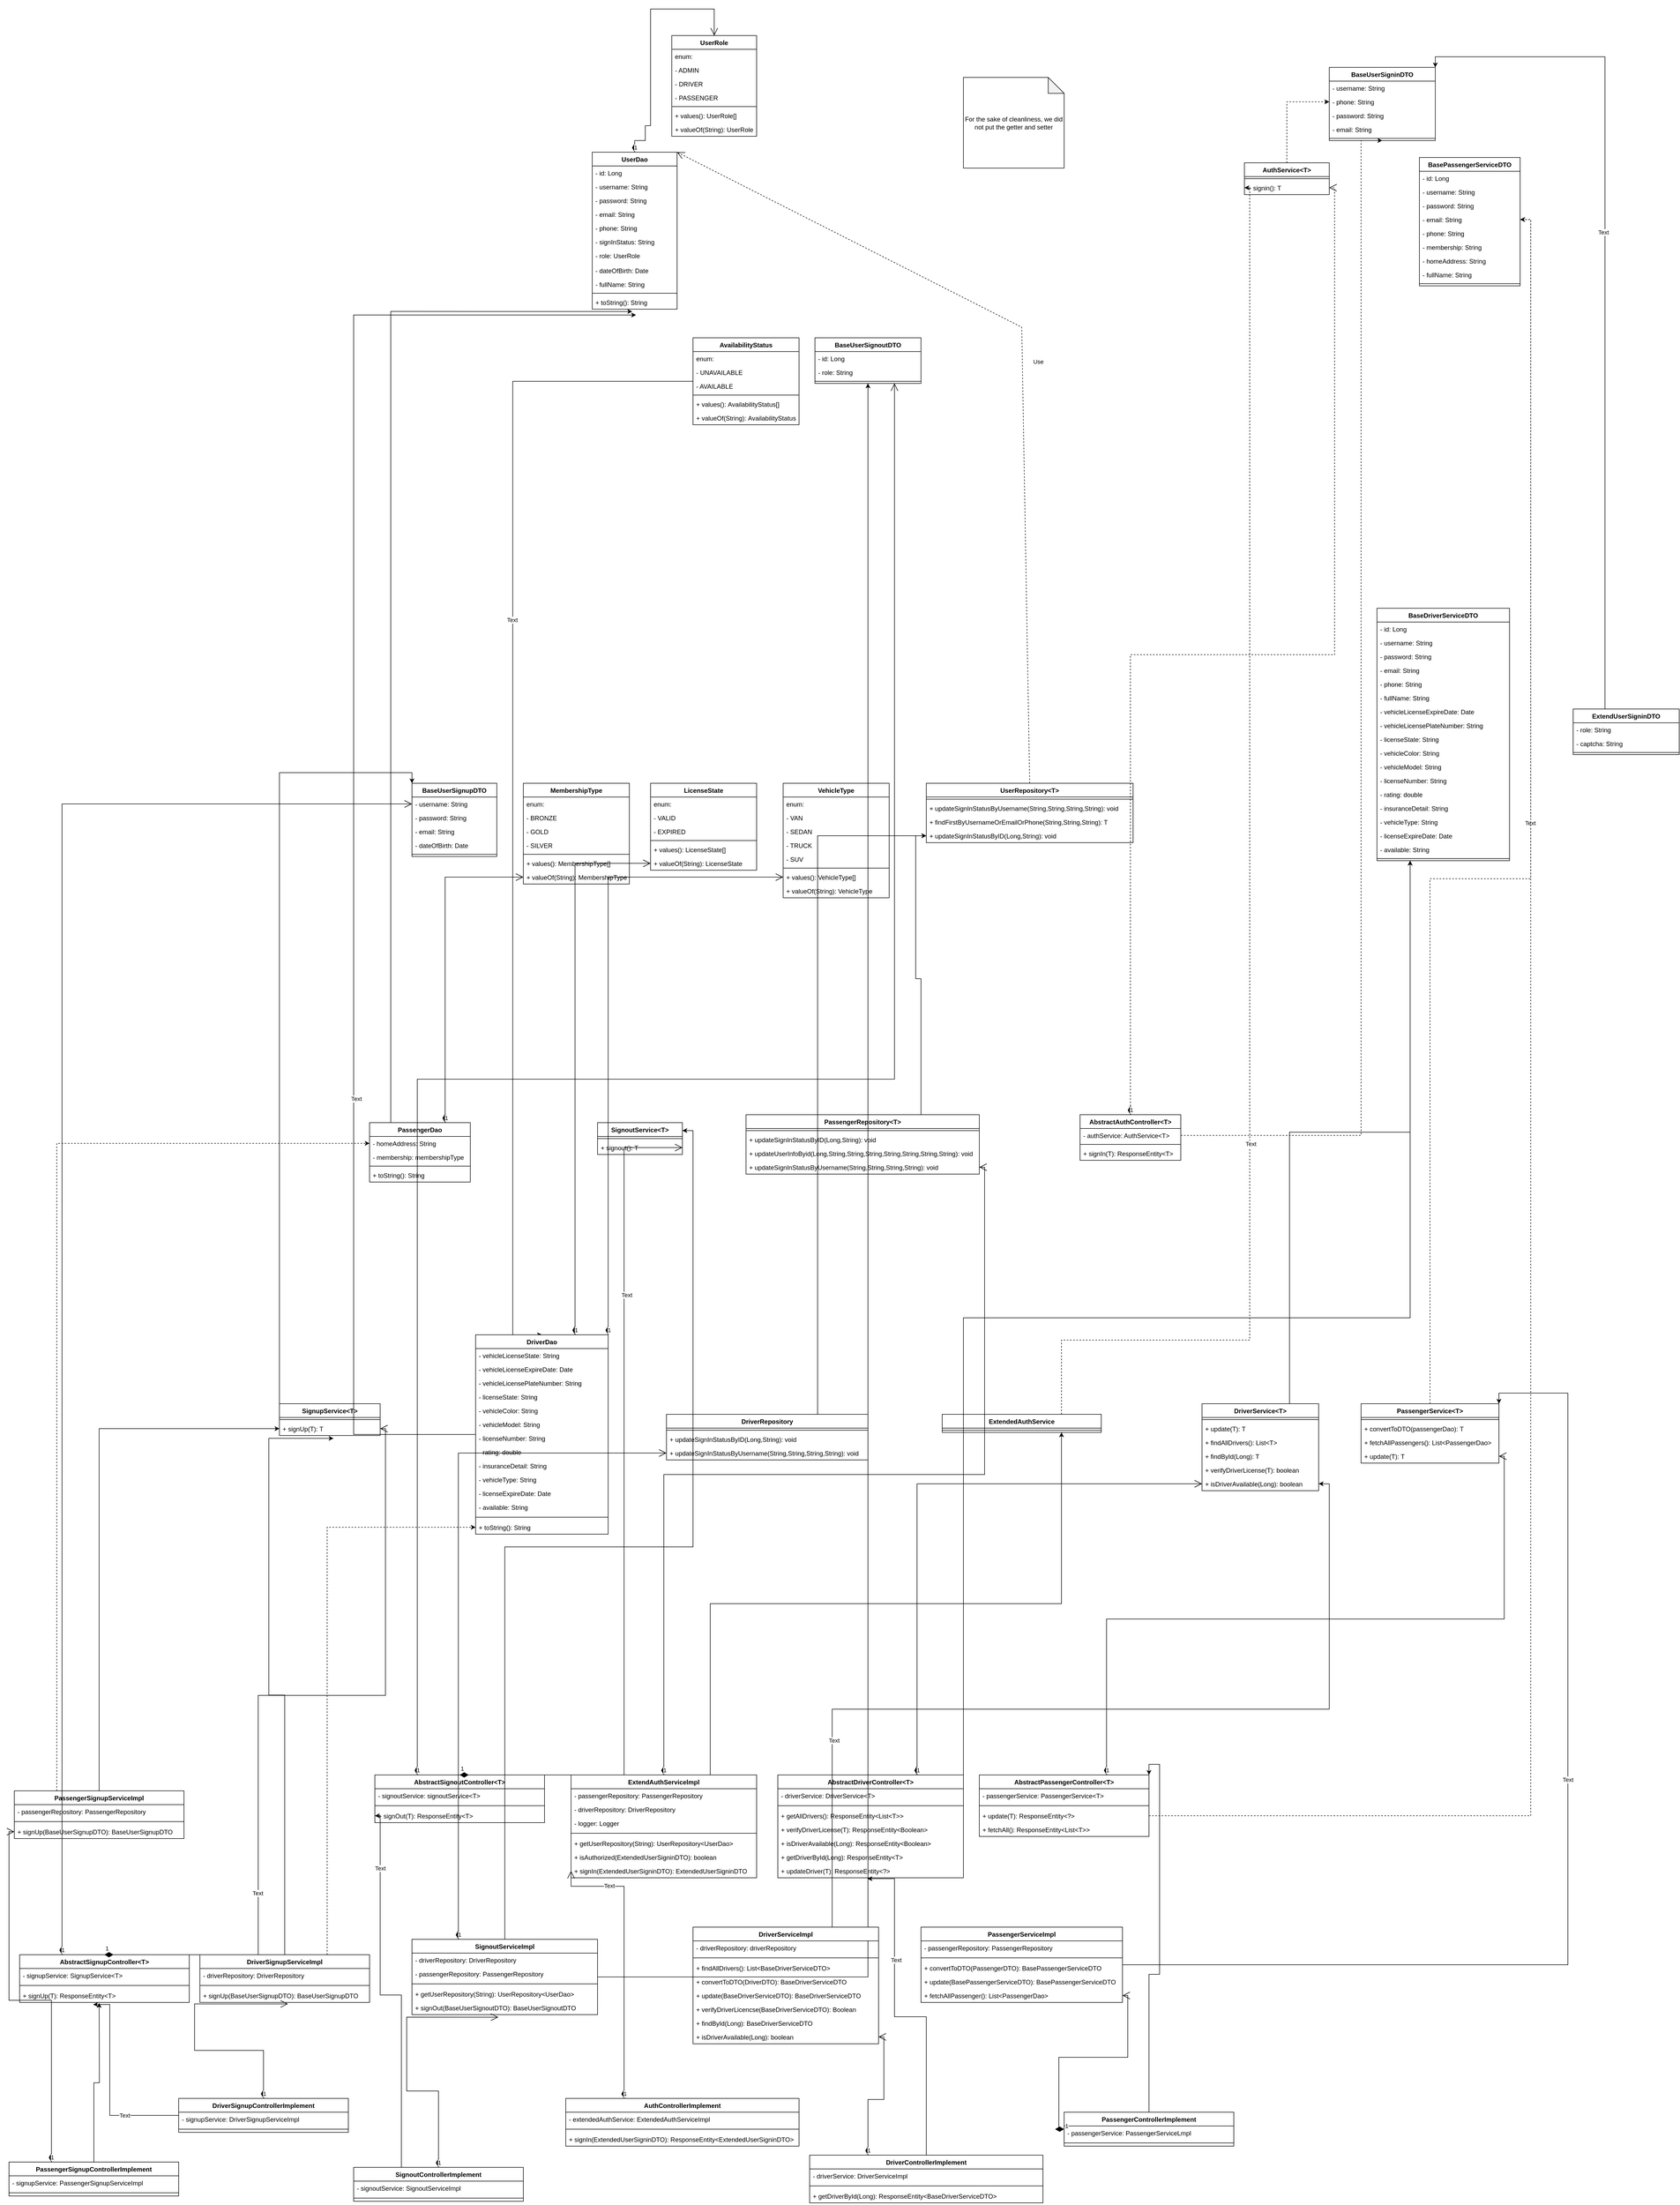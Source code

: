 <mxfile version="24.6.4" type="device">
  <diagram name="Page-1" id="9f46799a-70d6-7492-0946-bef42562c5a5">
    <mxGraphModel dx="2789" dy="1061" grid="0" gridSize="10" guides="0" tooltips="1" connect="1" arrows="1" fold="1" page="0" pageScale="1" pageWidth="1100" pageHeight="850" background="none" math="0" shadow="0">
      <root>
        <mxCell id="0" />
        <mxCell id="1" parent="0" />
        <mxCell id="xlgzFOz0VYX2NlcNm7eb-1" value="UserRole&lt;br&gt;" style="swimlane;fontStyle=1;align=center;verticalAlign=top;childLayout=stackLayout;horizontal=1;startSize=26;horizontalStack=0;resizeParent=1;resizeParentMax=0;resizeLast=0;collapsible=1;marginBottom=0;whiteSpace=wrap;html=1;" parent="1" vertex="1">
          <mxGeometry x="210" y="90" width="160" height="190" as="geometry">
            <mxRectangle x="470" y="250" width="100" height="30" as="alternateBounds" />
          </mxGeometry>
        </mxCell>
        <mxCell id="xlgzFOz0VYX2NlcNm7eb-5" value="enum:" style="text;strokeColor=none;fillColor=none;align=left;verticalAlign=top;spacingLeft=4;spacingRight=4;overflow=hidden;rotatable=0;points=[[0,0.5],[1,0.5]];portConstraint=eastwest;whiteSpace=wrap;html=1;" parent="xlgzFOz0VYX2NlcNm7eb-1" vertex="1">
          <mxGeometry y="26" width="160" height="26" as="geometry" />
        </mxCell>
        <mxCell id="xlgzFOz0VYX2NlcNm7eb-2" value="- ADMIN" style="text;strokeColor=none;fillColor=none;align=left;verticalAlign=top;spacingLeft=4;spacingRight=4;overflow=hidden;rotatable=0;points=[[0,0.5],[1,0.5]];portConstraint=eastwest;whiteSpace=wrap;html=1;" parent="xlgzFOz0VYX2NlcNm7eb-1" vertex="1">
          <mxGeometry y="52" width="160" height="26" as="geometry" />
        </mxCell>
        <mxCell id="xlgzFOz0VYX2NlcNm7eb-18" value="- DRIVER" style="text;strokeColor=none;fillColor=none;align=left;verticalAlign=top;spacingLeft=4;spacingRight=4;overflow=hidden;rotatable=0;points=[[0,0.5],[1,0.5]];portConstraint=eastwest;whiteSpace=wrap;html=1;" parent="xlgzFOz0VYX2NlcNm7eb-1" vertex="1">
          <mxGeometry y="78" width="160" height="26" as="geometry" />
        </mxCell>
        <mxCell id="xlgzFOz0VYX2NlcNm7eb-17" value="- PASSENGER" style="text;strokeColor=none;fillColor=none;align=left;verticalAlign=top;spacingLeft=4;spacingRight=4;overflow=hidden;rotatable=0;points=[[0,0.5],[1,0.5]];portConstraint=eastwest;whiteSpace=wrap;html=1;" parent="xlgzFOz0VYX2NlcNm7eb-1" vertex="1">
          <mxGeometry y="104" width="160" height="26" as="geometry" />
        </mxCell>
        <mxCell id="xlgzFOz0VYX2NlcNm7eb-3" value="" style="line;strokeWidth=1;fillColor=none;align=left;verticalAlign=middle;spacingTop=-1;spacingLeft=3;spacingRight=3;rotatable=0;labelPosition=right;points=[];portConstraint=eastwest;strokeColor=inherit;" parent="xlgzFOz0VYX2NlcNm7eb-1" vertex="1">
          <mxGeometry y="130" width="160" height="8" as="geometry" />
        </mxCell>
        <mxCell id="xlgzFOz0VYX2NlcNm7eb-4" value="+ values(): UserRole[]" style="text;strokeColor=none;fillColor=none;align=left;verticalAlign=top;spacingLeft=4;spacingRight=4;overflow=hidden;rotatable=0;points=[[0,0.5],[1,0.5]];portConstraint=eastwest;whiteSpace=wrap;html=1;" parent="xlgzFOz0VYX2NlcNm7eb-1" vertex="1">
          <mxGeometry y="138" width="160" height="26" as="geometry" />
        </mxCell>
        <mxCell id="xlgzFOz0VYX2NlcNm7eb-8" value="+ valueOf(String): UserRole" style="text;strokeColor=none;fillColor=none;align=left;verticalAlign=top;spacingLeft=4;spacingRight=4;overflow=hidden;rotatable=0;points=[[0,0.5],[1,0.5]];portConstraint=eastwest;whiteSpace=wrap;html=1;" parent="xlgzFOz0VYX2NlcNm7eb-1" vertex="1">
          <mxGeometry y="164" width="160" height="26" as="geometry" />
        </mxCell>
        <mxCell id="xlgzFOz0VYX2NlcNm7eb-19" value="UserDao" style="swimlane;fontStyle=1;align=center;verticalAlign=top;childLayout=stackLayout;horizontal=1;startSize=26;horizontalStack=0;resizeParent=1;resizeParentMax=0;resizeLast=0;collapsible=1;marginBottom=0;whiteSpace=wrap;html=1;" parent="1" vertex="1">
          <mxGeometry x="60" y="310" width="160" height="296" as="geometry">
            <mxRectangle x="470" y="250" width="100" height="30" as="alternateBounds" />
          </mxGeometry>
        </mxCell>
        <mxCell id="xlgzFOz0VYX2NlcNm7eb-28" value="- id: Long" style="text;strokeColor=none;fillColor=none;align=left;verticalAlign=top;spacingLeft=4;spacingRight=4;overflow=hidden;rotatable=0;points=[[0,0.5],[1,0.5]];portConstraint=eastwest;whiteSpace=wrap;html=1;container=0;" parent="xlgzFOz0VYX2NlcNm7eb-19" vertex="1">
          <mxGeometry y="26" width="160" height="26" as="geometry" />
        </mxCell>
        <mxCell id="xlgzFOz0VYX2NlcNm7eb-29" value="- username: String" style="text;strokeColor=none;fillColor=none;align=left;verticalAlign=top;spacingLeft=4;spacingRight=4;overflow=hidden;rotatable=0;points=[[0,0.5],[1,0.5]];portConstraint=eastwest;whiteSpace=wrap;html=1;" parent="xlgzFOz0VYX2NlcNm7eb-19" vertex="1">
          <mxGeometry y="52" width="160" height="26" as="geometry" />
        </mxCell>
        <mxCell id="xlgzFOz0VYX2NlcNm7eb-30" value="- password: String" style="text;strokeColor=none;fillColor=none;align=left;verticalAlign=top;spacingLeft=4;spacingRight=4;overflow=hidden;rotatable=0;points=[[0,0.5],[1,0.5]];portConstraint=eastwest;whiteSpace=wrap;html=1;" parent="xlgzFOz0VYX2NlcNm7eb-19" vertex="1">
          <mxGeometry y="78" width="160" height="26" as="geometry" />
        </mxCell>
        <mxCell id="xlgzFOz0VYX2NlcNm7eb-31" value="- email: String" style="text;strokeColor=none;fillColor=none;align=left;verticalAlign=top;spacingLeft=4;spacingRight=4;overflow=hidden;rotatable=0;points=[[0,0.5],[1,0.5]];portConstraint=eastwest;whiteSpace=wrap;html=1;" parent="xlgzFOz0VYX2NlcNm7eb-19" vertex="1">
          <mxGeometry y="104" width="160" height="26" as="geometry" />
        </mxCell>
        <mxCell id="xlgzFOz0VYX2NlcNm7eb-81" value="- phone: String" style="text;strokeColor=none;fillColor=none;align=left;verticalAlign=top;spacingLeft=4;spacingRight=4;overflow=hidden;rotatable=0;points=[[0,0.5],[1,0.5]];portConstraint=eastwest;whiteSpace=wrap;html=1;" parent="xlgzFOz0VYX2NlcNm7eb-19" vertex="1">
          <mxGeometry y="130" width="160" height="26" as="geometry" />
        </mxCell>
        <mxCell id="xlgzFOz0VYX2NlcNm7eb-80" value="- signInStatus: String" style="text;strokeColor=none;fillColor=none;align=left;verticalAlign=top;spacingLeft=4;spacingRight=4;overflow=hidden;rotatable=0;points=[[0,0.5],[1,0.5]];portConstraint=eastwest;whiteSpace=wrap;html=1;" parent="xlgzFOz0VYX2NlcNm7eb-19" vertex="1">
          <mxGeometry y="156" width="160" height="26" as="geometry" />
        </mxCell>
        <mxCell id="xlgzFOz0VYX2NlcNm7eb-79" value="- role: UserRole" style="text;strokeColor=none;fillColor=none;align=left;verticalAlign=top;spacingLeft=4;spacingRight=4;overflow=hidden;rotatable=0;points=[[0,0.5],[1,0.5]];portConstraint=eastwest;whiteSpace=wrap;html=1;" parent="xlgzFOz0VYX2NlcNm7eb-19" vertex="1">
          <mxGeometry y="182" width="160" height="28" as="geometry" />
        </mxCell>
        <mxCell id="xlgzFOz0VYX2NlcNm7eb-77" value="- dateOfBirth: Date" style="text;strokeColor=none;fillColor=none;align=left;verticalAlign=top;spacingLeft=4;spacingRight=4;overflow=hidden;rotatable=0;points=[[0,0.5],[1,0.5]];portConstraint=eastwest;whiteSpace=wrap;html=1;" parent="xlgzFOz0VYX2NlcNm7eb-19" vertex="1">
          <mxGeometry y="210" width="160" height="26" as="geometry" />
        </mxCell>
        <mxCell id="xlgzFOz0VYX2NlcNm7eb-76" value="- fullName: String" style="text;strokeColor=none;fillColor=none;align=left;verticalAlign=top;spacingLeft=4;spacingRight=4;overflow=hidden;rotatable=0;points=[[0,0.5],[1,0.5]];portConstraint=eastwest;whiteSpace=wrap;html=1;" parent="xlgzFOz0VYX2NlcNm7eb-19" vertex="1">
          <mxGeometry y="236" width="160" height="26" as="geometry" />
        </mxCell>
        <mxCell id="xlgzFOz0VYX2NlcNm7eb-24" value="" style="line;strokeWidth=1;fillColor=none;align=left;verticalAlign=middle;spacingTop=-1;spacingLeft=3;spacingRight=3;rotatable=0;labelPosition=right;points=[];portConstraint=eastwest;strokeColor=inherit;" parent="xlgzFOz0VYX2NlcNm7eb-19" vertex="1">
          <mxGeometry y="262" width="160" height="8" as="geometry" />
        </mxCell>
        <mxCell id="xlgzFOz0VYX2NlcNm7eb-35" value="+ toString(): String" style="text;strokeColor=none;fillColor=none;align=left;verticalAlign=top;spacingLeft=4;spacingRight=4;overflow=hidden;rotatable=0;points=[[0,0.5],[1,0.5]];portConstraint=eastwest;whiteSpace=wrap;html=1;" parent="xlgzFOz0VYX2NlcNm7eb-19" vertex="1">
          <mxGeometry y="270" width="160" height="26" as="geometry" />
        </mxCell>
        <mxCell id="oRSVwbR3Z3SmRV7vV4Ph-11" style="edgeStyle=orthogonalEdgeStyle;rounded=0;orthogonalLoop=1;jettySize=auto;html=1;entryX=0.5;entryY=0;entryDx=0;entryDy=0;" edge="1" parent="1" source="xlgzFOz0VYX2NlcNm7eb-118" target="xlgzFOz0VYX2NlcNm7eb-277">
          <mxGeometry relative="1" as="geometry">
            <Array as="points">
              <mxPoint x="-90" y="742" />
              <mxPoint x="-90" y="2540" />
            </Array>
          </mxGeometry>
        </mxCell>
        <mxCell id="oRSVwbR3Z3SmRV7vV4Ph-12" value="Text" style="edgeLabel;html=1;align=center;verticalAlign=middle;resizable=0;points=[];" vertex="1" connectable="0" parent="oRSVwbR3Z3SmRV7vV4Ph-11">
          <mxGeometry x="-0.28" y="-1" relative="1" as="geometry">
            <mxPoint as="offset" />
          </mxGeometry>
        </mxCell>
        <mxCell id="xlgzFOz0VYX2NlcNm7eb-118" value="AvailabilityStatus" style="swimlane;fontStyle=1;align=center;verticalAlign=top;childLayout=stackLayout;horizontal=1;startSize=26;horizontalStack=0;resizeParent=1;resizeParentMax=0;resizeLast=0;collapsible=1;marginBottom=0;whiteSpace=wrap;html=1;" parent="1" vertex="1">
          <mxGeometry x="250" y="660" width="200" height="164" as="geometry">
            <mxRectangle x="470" y="250" width="100" height="30" as="alternateBounds" />
          </mxGeometry>
        </mxCell>
        <mxCell id="xlgzFOz0VYX2NlcNm7eb-119" value="enum:" style="text;strokeColor=none;fillColor=none;align=left;verticalAlign=top;spacingLeft=4;spacingRight=4;overflow=hidden;rotatable=0;points=[[0,0.5],[1,0.5]];portConstraint=eastwest;whiteSpace=wrap;html=1;" parent="xlgzFOz0VYX2NlcNm7eb-118" vertex="1">
          <mxGeometry y="26" width="200" height="26" as="geometry" />
        </mxCell>
        <mxCell id="xlgzFOz0VYX2NlcNm7eb-120" value="- UNAVAILABLE" style="text;strokeColor=none;fillColor=none;align=left;verticalAlign=top;spacingLeft=4;spacingRight=4;overflow=hidden;rotatable=0;points=[[0,0.5],[1,0.5]];portConstraint=eastwest;whiteSpace=wrap;html=1;" parent="xlgzFOz0VYX2NlcNm7eb-118" vertex="1">
          <mxGeometry y="52" width="200" height="26" as="geometry" />
        </mxCell>
        <mxCell id="xlgzFOz0VYX2NlcNm7eb-122" value="- AVAILABLE" style="text;strokeColor=none;fillColor=none;align=left;verticalAlign=top;spacingLeft=4;spacingRight=4;overflow=hidden;rotatable=0;points=[[0,0.5],[1,0.5]];portConstraint=eastwest;whiteSpace=wrap;html=1;" parent="xlgzFOz0VYX2NlcNm7eb-118" vertex="1">
          <mxGeometry y="78" width="200" height="26" as="geometry" />
        </mxCell>
        <mxCell id="xlgzFOz0VYX2NlcNm7eb-123" value="" style="line;strokeWidth=1;fillColor=none;align=left;verticalAlign=middle;spacingTop=-1;spacingLeft=3;spacingRight=3;rotatable=0;labelPosition=right;points=[];portConstraint=eastwest;strokeColor=inherit;" parent="xlgzFOz0VYX2NlcNm7eb-118" vertex="1">
          <mxGeometry y="104" width="200" height="8" as="geometry" />
        </mxCell>
        <mxCell id="xlgzFOz0VYX2NlcNm7eb-124" value="+ values():&amp;nbsp;AvailabilityStatus[]" style="text;strokeColor=none;fillColor=none;align=left;verticalAlign=top;spacingLeft=4;spacingRight=4;overflow=hidden;rotatable=0;points=[[0,0.5],[1,0.5]];portConstraint=eastwest;whiteSpace=wrap;html=1;" parent="xlgzFOz0VYX2NlcNm7eb-118" vertex="1">
          <mxGeometry y="112" width="200" height="26" as="geometry" />
        </mxCell>
        <mxCell id="xlgzFOz0VYX2NlcNm7eb-125" value="+ valueOf(String):&amp;nbsp;AvailabilityStatus" style="text;strokeColor=none;fillColor=none;align=left;verticalAlign=top;spacingLeft=4;spacingRight=4;overflow=hidden;rotatable=0;points=[[0,0.5],[1,0.5]];portConstraint=eastwest;whiteSpace=wrap;html=1;" parent="xlgzFOz0VYX2NlcNm7eb-118" vertex="1">
          <mxGeometry y="138" width="200" height="26" as="geometry" />
        </mxCell>
        <mxCell id="xlgzFOz0VYX2NlcNm7eb-127" value="BaseUserSignoutDTO" style="swimlane;fontStyle=1;align=center;verticalAlign=top;childLayout=stackLayout;horizontal=1;startSize=26;horizontalStack=0;resizeParent=1;resizeParentMax=0;resizeLast=0;collapsible=1;marginBottom=0;whiteSpace=wrap;html=1;" parent="1" vertex="1">
          <mxGeometry x="480" y="660" width="200" height="86" as="geometry">
            <mxRectangle x="470" y="250" width="100" height="30" as="alternateBounds" />
          </mxGeometry>
        </mxCell>
        <mxCell id="xlgzFOz0VYX2NlcNm7eb-129" value="- id: Long" style="text;strokeColor=none;fillColor=none;align=left;verticalAlign=top;spacingLeft=4;spacingRight=4;overflow=hidden;rotatable=0;points=[[0,0.5],[1,0.5]];portConstraint=eastwest;whiteSpace=wrap;html=1;" parent="xlgzFOz0VYX2NlcNm7eb-127" vertex="1">
          <mxGeometry y="26" width="200" height="26" as="geometry" />
        </mxCell>
        <mxCell id="xlgzFOz0VYX2NlcNm7eb-130" value="- role: String" style="text;strokeColor=none;fillColor=none;align=left;verticalAlign=top;spacingLeft=4;spacingRight=4;overflow=hidden;rotatable=0;points=[[0,0.5],[1,0.5]];portConstraint=eastwest;whiteSpace=wrap;html=1;" parent="xlgzFOz0VYX2NlcNm7eb-127" vertex="1">
          <mxGeometry y="52" width="200" height="26" as="geometry" />
        </mxCell>
        <mxCell id="xlgzFOz0VYX2NlcNm7eb-131" value="" style="line;strokeWidth=1;fillColor=none;align=left;verticalAlign=middle;spacingTop=-1;spacingLeft=3;spacingRight=3;rotatable=0;labelPosition=right;points=[];portConstraint=eastwest;strokeColor=inherit;" parent="xlgzFOz0VYX2NlcNm7eb-127" vertex="1">
          <mxGeometry y="78" width="200" height="8" as="geometry" />
        </mxCell>
        <mxCell id="xlgzFOz0VYX2NlcNm7eb-134" value="BaseUserSigninDTO" style="swimlane;fontStyle=1;align=center;verticalAlign=top;childLayout=stackLayout;horizontal=1;startSize=26;horizontalStack=0;resizeParent=1;resizeParentMax=0;resizeLast=0;collapsible=1;marginBottom=0;whiteSpace=wrap;html=1;" parent="1" vertex="1">
          <mxGeometry x="1450" y="150" width="200" height="138" as="geometry">
            <mxRectangle x="470" y="250" width="100" height="30" as="alternateBounds" />
          </mxGeometry>
        </mxCell>
        <mxCell id="xlgzFOz0VYX2NlcNm7eb-135" value="- username: String" style="text;strokeColor=none;fillColor=none;align=left;verticalAlign=top;spacingLeft=4;spacingRight=4;overflow=hidden;rotatable=0;points=[[0,0.5],[1,0.5]];portConstraint=eastwest;whiteSpace=wrap;html=1;" parent="xlgzFOz0VYX2NlcNm7eb-134" vertex="1">
          <mxGeometry y="26" width="200" height="26" as="geometry" />
        </mxCell>
        <mxCell id="xlgzFOz0VYX2NlcNm7eb-136" value="- phone: String" style="text;strokeColor=none;fillColor=none;align=left;verticalAlign=top;spacingLeft=4;spacingRight=4;overflow=hidden;rotatable=0;points=[[0,0.5],[1,0.5]];portConstraint=eastwest;whiteSpace=wrap;html=1;" parent="xlgzFOz0VYX2NlcNm7eb-134" vertex="1">
          <mxGeometry y="52" width="200" height="26" as="geometry" />
        </mxCell>
        <mxCell id="xlgzFOz0VYX2NlcNm7eb-139" value="- password: String" style="text;strokeColor=none;fillColor=none;align=left;verticalAlign=top;spacingLeft=4;spacingRight=4;overflow=hidden;rotatable=0;points=[[0,0.5],[1,0.5]];portConstraint=eastwest;whiteSpace=wrap;html=1;" parent="xlgzFOz0VYX2NlcNm7eb-134" vertex="1">
          <mxGeometry y="78" width="200" height="26" as="geometry" />
        </mxCell>
        <mxCell id="xlgzFOz0VYX2NlcNm7eb-138" value="- email: String" style="text;strokeColor=none;fillColor=none;align=left;verticalAlign=top;spacingLeft=4;spacingRight=4;overflow=hidden;rotatable=0;points=[[0,0.5],[1,0.5]];portConstraint=eastwest;whiteSpace=wrap;html=1;" parent="xlgzFOz0VYX2NlcNm7eb-134" vertex="1">
          <mxGeometry y="104" width="200" height="26" as="geometry" />
        </mxCell>
        <mxCell id="xlgzFOz0VYX2NlcNm7eb-137" value="" style="line;strokeWidth=1;fillColor=none;align=left;verticalAlign=middle;spacingTop=-1;spacingLeft=3;spacingRight=3;rotatable=0;labelPosition=right;points=[];portConstraint=eastwest;strokeColor=inherit;" parent="xlgzFOz0VYX2NlcNm7eb-134" vertex="1">
          <mxGeometry y="130" width="200" height="8" as="geometry" />
        </mxCell>
        <mxCell id="oRSVwbR3Z3SmRV7vV4Ph-51" style="edgeStyle=orthogonalEdgeStyle;rounded=0;orthogonalLoop=1;jettySize=auto;html=1;entryX=0;entryY=0.5;entryDx=0;entryDy=0;dashed=1;" edge="1" parent="1" source="xlgzFOz0VYX2NlcNm7eb-140" target="xlgzFOz0VYX2NlcNm7eb-136">
          <mxGeometry relative="1" as="geometry" />
        </mxCell>
        <mxCell id="xlgzFOz0VYX2NlcNm7eb-140" value="AuthService&amp;lt;T&amp;gt;" style="swimlane;fontStyle=1;align=center;verticalAlign=top;childLayout=stackLayout;horizontal=1;startSize=26;horizontalStack=0;resizeParent=1;resizeParentMax=0;resizeLast=0;collapsible=1;marginBottom=0;whiteSpace=wrap;html=1;" parent="1" vertex="1">
          <mxGeometry x="1290" y="330" width="160" height="60" as="geometry">
            <mxRectangle x="470" y="250" width="100" height="30" as="alternateBounds" />
          </mxGeometry>
        </mxCell>
        <mxCell id="xlgzFOz0VYX2NlcNm7eb-145" value="" style="line;strokeWidth=1;fillColor=none;align=left;verticalAlign=middle;spacingTop=-1;spacingLeft=3;spacingRight=3;rotatable=0;labelPosition=right;points=[];portConstraint=eastwest;strokeColor=inherit;" parent="xlgzFOz0VYX2NlcNm7eb-140" vertex="1">
          <mxGeometry y="26" width="160" height="8" as="geometry" />
        </mxCell>
        <mxCell id="xlgzFOz0VYX2NlcNm7eb-146" value="+ signin(): T" style="text;strokeColor=none;fillColor=none;align=left;verticalAlign=top;spacingLeft=4;spacingRight=4;overflow=hidden;rotatable=0;points=[[0,0.5],[1,0.5]];portConstraint=eastwest;whiteSpace=wrap;html=1;" parent="xlgzFOz0VYX2NlcNm7eb-140" vertex="1">
          <mxGeometry y="34" width="160" height="26" as="geometry" />
        </mxCell>
        <mxCell id="xlgzFOz0VYX2NlcNm7eb-148" value="BasePassengerServiceDTO" style="swimlane;fontStyle=1;align=center;verticalAlign=top;childLayout=stackLayout;horizontal=1;startSize=26;horizontalStack=0;resizeParent=1;resizeParentMax=0;resizeLast=0;collapsible=1;marginBottom=0;whiteSpace=wrap;html=1;" parent="1" vertex="1">
          <mxGeometry x="1620" y="320" width="190" height="242" as="geometry">
            <mxRectangle x="470" y="250" width="100" height="30" as="alternateBounds" />
          </mxGeometry>
        </mxCell>
        <mxCell id="xlgzFOz0VYX2NlcNm7eb-149" value="- id: Long" style="text;strokeColor=none;fillColor=none;align=left;verticalAlign=top;spacingLeft=4;spacingRight=4;overflow=hidden;rotatable=0;points=[[0,0.5],[1,0.5]];portConstraint=eastwest;whiteSpace=wrap;html=1;container=0;" parent="xlgzFOz0VYX2NlcNm7eb-148" vertex="1">
          <mxGeometry y="26" width="190" height="26" as="geometry" />
        </mxCell>
        <mxCell id="xlgzFOz0VYX2NlcNm7eb-150" value="- username: String" style="text;strokeColor=none;fillColor=none;align=left;verticalAlign=top;spacingLeft=4;spacingRight=4;overflow=hidden;rotatable=0;points=[[0,0.5],[1,0.5]];portConstraint=eastwest;whiteSpace=wrap;html=1;" parent="xlgzFOz0VYX2NlcNm7eb-148" vertex="1">
          <mxGeometry y="52" width="190" height="26" as="geometry" />
        </mxCell>
        <mxCell id="xlgzFOz0VYX2NlcNm7eb-151" value="- password: String" style="text;strokeColor=none;fillColor=none;align=left;verticalAlign=top;spacingLeft=4;spacingRight=4;overflow=hidden;rotatable=0;points=[[0,0.5],[1,0.5]];portConstraint=eastwest;whiteSpace=wrap;html=1;" parent="xlgzFOz0VYX2NlcNm7eb-148" vertex="1">
          <mxGeometry y="78" width="190" height="26" as="geometry" />
        </mxCell>
        <mxCell id="xlgzFOz0VYX2NlcNm7eb-152" value="- email: String" style="text;strokeColor=none;fillColor=none;align=left;verticalAlign=top;spacingLeft=4;spacingRight=4;overflow=hidden;rotatable=0;points=[[0,0.5],[1,0.5]];portConstraint=eastwest;whiteSpace=wrap;html=1;" parent="xlgzFOz0VYX2NlcNm7eb-148" vertex="1">
          <mxGeometry y="104" width="190" height="26" as="geometry" />
        </mxCell>
        <mxCell id="xlgzFOz0VYX2NlcNm7eb-153" value="- phone: String" style="text;strokeColor=none;fillColor=none;align=left;verticalAlign=top;spacingLeft=4;spacingRight=4;overflow=hidden;rotatable=0;points=[[0,0.5],[1,0.5]];portConstraint=eastwest;whiteSpace=wrap;html=1;" parent="xlgzFOz0VYX2NlcNm7eb-148" vertex="1">
          <mxGeometry y="130" width="190" height="26" as="geometry" />
        </mxCell>
        <mxCell id="xlgzFOz0VYX2NlcNm7eb-154" value="- membership: String" style="text;strokeColor=none;fillColor=none;align=left;verticalAlign=top;spacingLeft=4;spacingRight=4;overflow=hidden;rotatable=0;points=[[0,0.5],[1,0.5]];portConstraint=eastwest;whiteSpace=wrap;html=1;" parent="xlgzFOz0VYX2NlcNm7eb-148" vertex="1">
          <mxGeometry y="156" width="190" height="26" as="geometry" />
        </mxCell>
        <mxCell id="xlgzFOz0VYX2NlcNm7eb-156" value="- homeAddress: String" style="text;strokeColor=none;fillColor=none;align=left;verticalAlign=top;spacingLeft=4;spacingRight=4;overflow=hidden;rotatable=0;points=[[0,0.5],[1,0.5]];portConstraint=eastwest;whiteSpace=wrap;html=1;" parent="xlgzFOz0VYX2NlcNm7eb-148" vertex="1">
          <mxGeometry y="182" width="190" height="26" as="geometry" />
        </mxCell>
        <mxCell id="xlgzFOz0VYX2NlcNm7eb-157" value="- fullName: String" style="text;strokeColor=none;fillColor=none;align=left;verticalAlign=top;spacingLeft=4;spacingRight=4;overflow=hidden;rotatable=0;points=[[0,0.5],[1,0.5]];portConstraint=eastwest;whiteSpace=wrap;html=1;" parent="xlgzFOz0VYX2NlcNm7eb-148" vertex="1">
          <mxGeometry y="208" width="190" height="26" as="geometry" />
        </mxCell>
        <mxCell id="xlgzFOz0VYX2NlcNm7eb-158" value="" style="line;strokeWidth=1;fillColor=none;align=left;verticalAlign=middle;spacingTop=-1;spacingLeft=3;spacingRight=3;rotatable=0;labelPosition=right;points=[];portConstraint=eastwest;strokeColor=inherit;" parent="xlgzFOz0VYX2NlcNm7eb-148" vertex="1">
          <mxGeometry y="234" width="190" height="8" as="geometry" />
        </mxCell>
        <mxCell id="xlgzFOz0VYX2NlcNm7eb-160" value="BaseUserSignupDTO" style="swimlane;fontStyle=1;align=center;verticalAlign=top;childLayout=stackLayout;horizontal=1;startSize=26;horizontalStack=0;resizeParent=1;resizeParentMax=0;resizeLast=0;collapsible=1;marginBottom=0;whiteSpace=wrap;html=1;" parent="1" vertex="1">
          <mxGeometry x="-280" y="1500" width="160" height="138" as="geometry">
            <mxRectangle x="470" y="250" width="100" height="30" as="alternateBounds" />
          </mxGeometry>
        </mxCell>
        <mxCell id="xlgzFOz0VYX2NlcNm7eb-162" value="- username: String" style="text;strokeColor=none;fillColor=none;align=left;verticalAlign=top;spacingLeft=4;spacingRight=4;overflow=hidden;rotatable=0;points=[[0,0.5],[1,0.5]];portConstraint=eastwest;whiteSpace=wrap;html=1;" parent="xlgzFOz0VYX2NlcNm7eb-160" vertex="1">
          <mxGeometry y="26" width="160" height="26" as="geometry" />
        </mxCell>
        <mxCell id="xlgzFOz0VYX2NlcNm7eb-163" value="- password: String" style="text;strokeColor=none;fillColor=none;align=left;verticalAlign=top;spacingLeft=4;spacingRight=4;overflow=hidden;rotatable=0;points=[[0,0.5],[1,0.5]];portConstraint=eastwest;whiteSpace=wrap;html=1;" parent="xlgzFOz0VYX2NlcNm7eb-160" vertex="1">
          <mxGeometry y="52" width="160" height="26" as="geometry" />
        </mxCell>
        <mxCell id="xlgzFOz0VYX2NlcNm7eb-164" value="- email: String" style="text;strokeColor=none;fillColor=none;align=left;verticalAlign=top;spacingLeft=4;spacingRight=4;overflow=hidden;rotatable=0;points=[[0,0.5],[1,0.5]];portConstraint=eastwest;whiteSpace=wrap;html=1;" parent="xlgzFOz0VYX2NlcNm7eb-160" vertex="1">
          <mxGeometry y="78" width="160" height="26" as="geometry" />
        </mxCell>
        <mxCell id="xlgzFOz0VYX2NlcNm7eb-168" value="- dateOfBirth: Date" style="text;strokeColor=none;fillColor=none;align=left;verticalAlign=top;spacingLeft=4;spacingRight=4;overflow=hidden;rotatable=0;points=[[0,0.5],[1,0.5]];portConstraint=eastwest;whiteSpace=wrap;html=1;" parent="xlgzFOz0VYX2NlcNm7eb-160" vertex="1">
          <mxGeometry y="104" width="160" height="26" as="geometry" />
        </mxCell>
        <mxCell id="xlgzFOz0VYX2NlcNm7eb-170" value="" style="line;strokeWidth=1;fillColor=none;align=left;verticalAlign=middle;spacingTop=-1;spacingLeft=3;spacingRight=3;rotatable=0;labelPosition=right;points=[];portConstraint=eastwest;strokeColor=inherit;" parent="xlgzFOz0VYX2NlcNm7eb-160" vertex="1">
          <mxGeometry y="130" width="160" height="8" as="geometry" />
        </mxCell>
        <mxCell id="xlgzFOz0VYX2NlcNm7eb-184" value="MembershipType" style="swimlane;fontStyle=1;align=center;verticalAlign=top;childLayout=stackLayout;horizontal=1;startSize=26;horizontalStack=0;resizeParent=1;resizeParentMax=0;resizeLast=0;collapsible=1;marginBottom=0;whiteSpace=wrap;html=1;" parent="1" vertex="1">
          <mxGeometry x="-70" y="1500" width="200" height="190" as="geometry">
            <mxRectangle x="470" y="250" width="100" height="30" as="alternateBounds" />
          </mxGeometry>
        </mxCell>
        <mxCell id="xlgzFOz0VYX2NlcNm7eb-185" value="enum:" style="text;strokeColor=none;fillColor=none;align=left;verticalAlign=top;spacingLeft=4;spacingRight=4;overflow=hidden;rotatable=0;points=[[0,0.5],[1,0.5]];portConstraint=eastwest;whiteSpace=wrap;html=1;" parent="xlgzFOz0VYX2NlcNm7eb-184" vertex="1">
          <mxGeometry y="26" width="200" height="26" as="geometry" />
        </mxCell>
        <mxCell id="xlgzFOz0VYX2NlcNm7eb-186" value="- BRONZE" style="text;strokeColor=none;fillColor=none;align=left;verticalAlign=top;spacingLeft=4;spacingRight=4;overflow=hidden;rotatable=0;points=[[0,0.5],[1,0.5]];portConstraint=eastwest;whiteSpace=wrap;html=1;" parent="xlgzFOz0VYX2NlcNm7eb-184" vertex="1">
          <mxGeometry y="52" width="200" height="26" as="geometry" />
        </mxCell>
        <mxCell id="xlgzFOz0VYX2NlcNm7eb-187" value="- GOLD" style="text;strokeColor=none;fillColor=none;align=left;verticalAlign=top;spacingLeft=4;spacingRight=4;overflow=hidden;rotatable=0;points=[[0,0.5],[1,0.5]];portConstraint=eastwest;whiteSpace=wrap;html=1;" parent="xlgzFOz0VYX2NlcNm7eb-184" vertex="1">
          <mxGeometry y="78" width="200" height="26" as="geometry" />
        </mxCell>
        <mxCell id="xlgzFOz0VYX2NlcNm7eb-188" value="- SILVER" style="text;strokeColor=none;fillColor=none;align=left;verticalAlign=top;spacingLeft=4;spacingRight=4;overflow=hidden;rotatable=0;points=[[0,0.5],[1,0.5]];portConstraint=eastwest;whiteSpace=wrap;html=1;" parent="xlgzFOz0VYX2NlcNm7eb-184" vertex="1">
          <mxGeometry y="104" width="200" height="26" as="geometry" />
        </mxCell>
        <mxCell id="xlgzFOz0VYX2NlcNm7eb-189" value="" style="line;strokeWidth=1;fillColor=none;align=left;verticalAlign=middle;spacingTop=-1;spacingLeft=3;spacingRight=3;rotatable=0;labelPosition=right;points=[];portConstraint=eastwest;strokeColor=inherit;" parent="xlgzFOz0VYX2NlcNm7eb-184" vertex="1">
          <mxGeometry y="130" width="200" height="8" as="geometry" />
        </mxCell>
        <mxCell id="xlgzFOz0VYX2NlcNm7eb-190" value="+ values(): MembershipType[]" style="text;strokeColor=none;fillColor=none;align=left;verticalAlign=top;spacingLeft=4;spacingRight=4;overflow=hidden;rotatable=0;points=[[0,0.5],[1,0.5]];portConstraint=eastwest;whiteSpace=wrap;html=1;" parent="xlgzFOz0VYX2NlcNm7eb-184" vertex="1">
          <mxGeometry y="138" width="200" height="26" as="geometry" />
        </mxCell>
        <mxCell id="xlgzFOz0VYX2NlcNm7eb-191" value="+ valueOf(String): MembershipType" style="text;strokeColor=none;fillColor=none;align=left;verticalAlign=top;spacingLeft=4;spacingRight=4;overflow=hidden;rotatable=0;points=[[0,0.5],[1,0.5]];portConstraint=eastwest;whiteSpace=wrap;html=1;" parent="xlgzFOz0VYX2NlcNm7eb-184" vertex="1">
          <mxGeometry y="164" width="200" height="26" as="geometry" />
        </mxCell>
        <mxCell id="xlgzFOz0VYX2NlcNm7eb-192" value="LicenseState" style="swimlane;fontStyle=1;align=center;verticalAlign=top;childLayout=stackLayout;horizontal=1;startSize=26;horizontalStack=0;resizeParent=1;resizeParentMax=0;resizeLast=0;collapsible=1;marginBottom=0;whiteSpace=wrap;html=1;" parent="1" vertex="1">
          <mxGeometry x="170" y="1500" width="200" height="164" as="geometry">
            <mxRectangle x="470" y="250" width="100" height="30" as="alternateBounds" />
          </mxGeometry>
        </mxCell>
        <mxCell id="xlgzFOz0VYX2NlcNm7eb-193" value="enum:" style="text;strokeColor=none;fillColor=none;align=left;verticalAlign=top;spacingLeft=4;spacingRight=4;overflow=hidden;rotatable=0;points=[[0,0.5],[1,0.5]];portConstraint=eastwest;whiteSpace=wrap;html=1;" parent="xlgzFOz0VYX2NlcNm7eb-192" vertex="1">
          <mxGeometry y="26" width="200" height="26" as="geometry" />
        </mxCell>
        <mxCell id="xlgzFOz0VYX2NlcNm7eb-194" value="- VALID" style="text;strokeColor=none;fillColor=none;align=left;verticalAlign=top;spacingLeft=4;spacingRight=4;overflow=hidden;rotatable=0;points=[[0,0.5],[1,0.5]];portConstraint=eastwest;whiteSpace=wrap;html=1;" parent="xlgzFOz0VYX2NlcNm7eb-192" vertex="1">
          <mxGeometry y="52" width="200" height="26" as="geometry" />
        </mxCell>
        <mxCell id="xlgzFOz0VYX2NlcNm7eb-195" value="- EXPIRED" style="text;strokeColor=none;fillColor=none;align=left;verticalAlign=top;spacingLeft=4;spacingRight=4;overflow=hidden;rotatable=0;points=[[0,0.5],[1,0.5]];portConstraint=eastwest;whiteSpace=wrap;html=1;" parent="xlgzFOz0VYX2NlcNm7eb-192" vertex="1">
          <mxGeometry y="78" width="200" height="26" as="geometry" />
        </mxCell>
        <mxCell id="xlgzFOz0VYX2NlcNm7eb-197" value="" style="line;strokeWidth=1;fillColor=none;align=left;verticalAlign=middle;spacingTop=-1;spacingLeft=3;spacingRight=3;rotatable=0;labelPosition=right;points=[];portConstraint=eastwest;strokeColor=inherit;" parent="xlgzFOz0VYX2NlcNm7eb-192" vertex="1">
          <mxGeometry y="104" width="200" height="8" as="geometry" />
        </mxCell>
        <mxCell id="xlgzFOz0VYX2NlcNm7eb-198" value="+ values():&amp;nbsp;LicenseState[]" style="text;strokeColor=none;fillColor=none;align=left;verticalAlign=top;spacingLeft=4;spacingRight=4;overflow=hidden;rotatable=0;points=[[0,0.5],[1,0.5]];portConstraint=eastwest;whiteSpace=wrap;html=1;" parent="xlgzFOz0VYX2NlcNm7eb-192" vertex="1">
          <mxGeometry y="112" width="200" height="26" as="geometry" />
        </mxCell>
        <mxCell id="xlgzFOz0VYX2NlcNm7eb-199" value="+ valueOf(String):&amp;nbsp;LicenseState" style="text;strokeColor=none;fillColor=none;align=left;verticalAlign=top;spacingLeft=4;spacingRight=4;overflow=hidden;rotatable=0;points=[[0,0.5],[1,0.5]];portConstraint=eastwest;whiteSpace=wrap;html=1;" parent="xlgzFOz0VYX2NlcNm7eb-192" vertex="1">
          <mxGeometry y="138" width="200" height="26" as="geometry" />
        </mxCell>
        <mxCell id="xlgzFOz0VYX2NlcNm7eb-200" value="VehicleType" style="swimlane;fontStyle=1;align=center;verticalAlign=top;childLayout=stackLayout;horizontal=1;startSize=26;horizontalStack=0;resizeParent=1;resizeParentMax=0;resizeLast=0;collapsible=1;marginBottom=0;whiteSpace=wrap;html=1;" parent="1" vertex="1">
          <mxGeometry x="420" y="1500" width="200" height="216" as="geometry">
            <mxRectangle x="470" y="250" width="100" height="30" as="alternateBounds" />
          </mxGeometry>
        </mxCell>
        <mxCell id="xlgzFOz0VYX2NlcNm7eb-201" value="enum:" style="text;strokeColor=none;fillColor=none;align=left;verticalAlign=top;spacingLeft=4;spacingRight=4;overflow=hidden;rotatable=0;points=[[0,0.5],[1,0.5]];portConstraint=eastwest;whiteSpace=wrap;html=1;" parent="xlgzFOz0VYX2NlcNm7eb-200" vertex="1">
          <mxGeometry y="26" width="200" height="26" as="geometry" />
        </mxCell>
        <mxCell id="xlgzFOz0VYX2NlcNm7eb-202" value="- VAN" style="text;strokeColor=none;fillColor=none;align=left;verticalAlign=top;spacingLeft=4;spacingRight=4;overflow=hidden;rotatable=0;points=[[0,0.5],[1,0.5]];portConstraint=eastwest;whiteSpace=wrap;html=1;" parent="xlgzFOz0VYX2NlcNm7eb-200" vertex="1">
          <mxGeometry y="52" width="200" height="26" as="geometry" />
        </mxCell>
        <mxCell id="xlgzFOz0VYX2NlcNm7eb-203" value="- SEDAN" style="text;strokeColor=none;fillColor=none;align=left;verticalAlign=top;spacingLeft=4;spacingRight=4;overflow=hidden;rotatable=0;points=[[0,0.5],[1,0.5]];portConstraint=eastwest;whiteSpace=wrap;html=1;" parent="xlgzFOz0VYX2NlcNm7eb-200" vertex="1">
          <mxGeometry y="78" width="200" height="26" as="geometry" />
        </mxCell>
        <mxCell id="xlgzFOz0VYX2NlcNm7eb-204" value="- TRUCK" style="text;strokeColor=none;fillColor=none;align=left;verticalAlign=top;spacingLeft=4;spacingRight=4;overflow=hidden;rotatable=0;points=[[0,0.5],[1,0.5]];portConstraint=eastwest;whiteSpace=wrap;html=1;" parent="xlgzFOz0VYX2NlcNm7eb-200" vertex="1">
          <mxGeometry y="104" width="200" height="26" as="geometry" />
        </mxCell>
        <mxCell id="xlgzFOz0VYX2NlcNm7eb-208" value="- SUV" style="text;strokeColor=none;fillColor=none;align=left;verticalAlign=top;spacingLeft=4;spacingRight=4;overflow=hidden;rotatable=0;points=[[0,0.5],[1,0.5]];portConstraint=eastwest;whiteSpace=wrap;html=1;" parent="xlgzFOz0VYX2NlcNm7eb-200" vertex="1">
          <mxGeometry y="130" width="200" height="26" as="geometry" />
        </mxCell>
        <mxCell id="xlgzFOz0VYX2NlcNm7eb-205" value="" style="line;strokeWidth=1;fillColor=none;align=left;verticalAlign=middle;spacingTop=-1;spacingLeft=3;spacingRight=3;rotatable=0;labelPosition=right;points=[];portConstraint=eastwest;strokeColor=inherit;" parent="xlgzFOz0VYX2NlcNm7eb-200" vertex="1">
          <mxGeometry y="156" width="200" height="8" as="geometry" />
        </mxCell>
        <mxCell id="xlgzFOz0VYX2NlcNm7eb-206" value="+ values():&amp;nbsp;VehicleType[]" style="text;strokeColor=none;fillColor=none;align=left;verticalAlign=top;spacingLeft=4;spacingRight=4;overflow=hidden;rotatable=0;points=[[0,0.5],[1,0.5]];portConstraint=eastwest;whiteSpace=wrap;html=1;" parent="xlgzFOz0VYX2NlcNm7eb-200" vertex="1">
          <mxGeometry y="164" width="200" height="26" as="geometry" />
        </mxCell>
        <mxCell id="xlgzFOz0VYX2NlcNm7eb-207" value="+ valueOf(String):&amp;nbsp;VehicleType" style="text;strokeColor=none;fillColor=none;align=left;verticalAlign=top;spacingLeft=4;spacingRight=4;overflow=hidden;rotatable=0;points=[[0,0.5],[1,0.5]];portConstraint=eastwest;whiteSpace=wrap;html=1;" parent="xlgzFOz0VYX2NlcNm7eb-200" vertex="1">
          <mxGeometry y="190" width="200" height="26" as="geometry" />
        </mxCell>
        <mxCell id="xlgzFOz0VYX2NlcNm7eb-209" value="UserRepository&amp;lt;T&amp;gt;" style="swimlane;fontStyle=1;align=center;verticalAlign=top;childLayout=stackLayout;horizontal=1;startSize=26;horizontalStack=0;resizeParent=1;resizeParentMax=0;resizeLast=0;collapsible=1;marginBottom=0;whiteSpace=wrap;html=1;" parent="1" vertex="1">
          <mxGeometry x="690" y="1500" width="390" height="112" as="geometry">
            <mxRectangle x="470" y="250" width="100" height="30" as="alternateBounds" />
          </mxGeometry>
        </mxCell>
        <mxCell id="xlgzFOz0VYX2NlcNm7eb-215" value="" style="line;strokeWidth=1;fillColor=none;align=left;verticalAlign=middle;spacingTop=-1;spacingLeft=3;spacingRight=3;rotatable=0;labelPosition=right;points=[];portConstraint=eastwest;strokeColor=inherit;" parent="xlgzFOz0VYX2NlcNm7eb-209" vertex="1">
          <mxGeometry y="26" width="390" height="8" as="geometry" />
        </mxCell>
        <mxCell id="xlgzFOz0VYX2NlcNm7eb-216" value="+&amp;nbsp;updateSignInStatusByUsername(String,String,String,String&lt;span style=&quot;background-color: initial;&quot;&gt;):&amp;nbsp;void&lt;/span&gt;" style="text;strokeColor=none;fillColor=none;align=left;verticalAlign=top;spacingLeft=4;spacingRight=4;overflow=hidden;rotatable=0;points=[[0,0.5],[1,0.5]];portConstraint=eastwest;whiteSpace=wrap;html=1;" parent="xlgzFOz0VYX2NlcNm7eb-209" vertex="1">
          <mxGeometry y="34" width="390" height="26" as="geometry" />
        </mxCell>
        <mxCell id="xlgzFOz0VYX2NlcNm7eb-211" value="+&amp;nbsp;findFirstByUsernameOrEmailOrPhone(String,String,String): T" style="text;strokeColor=none;fillColor=none;align=left;verticalAlign=top;spacingLeft=4;spacingRight=4;overflow=hidden;rotatable=0;points=[[0,0.5],[1,0.5]];portConstraint=eastwest;whiteSpace=wrap;html=1;" parent="xlgzFOz0VYX2NlcNm7eb-209" vertex="1">
          <mxGeometry y="60" width="390" height="26" as="geometry" />
        </mxCell>
        <mxCell id="xlgzFOz0VYX2NlcNm7eb-217" value="+&amp;nbsp;updateSignInStatusByID(Long,String&lt;span style=&quot;background-color: initial;&quot;&gt;):&amp;nbsp;void&lt;/span&gt;" style="text;strokeColor=none;fillColor=none;align=left;verticalAlign=top;spacingLeft=4;spacingRight=4;overflow=hidden;rotatable=0;points=[[0,0.5],[1,0.5]];portConstraint=eastwest;whiteSpace=wrap;html=1;" parent="xlgzFOz0VYX2NlcNm7eb-209" vertex="1">
          <mxGeometry y="86" width="390" height="26" as="geometry" />
        </mxCell>
        <mxCell id="xlgzFOz0VYX2NlcNm7eb-218" value="BaseDriverServiceDTO" style="swimlane;fontStyle=1;align=center;verticalAlign=top;childLayout=stackLayout;horizontal=1;startSize=26;horizontalStack=0;resizeParent=1;resizeParentMax=0;resizeLast=0;collapsible=1;marginBottom=0;whiteSpace=wrap;html=1;" parent="1" vertex="1">
          <mxGeometry x="1540" y="1170" width="250" height="476" as="geometry">
            <mxRectangle x="470" y="250" width="100" height="30" as="alternateBounds" />
          </mxGeometry>
        </mxCell>
        <mxCell id="xlgzFOz0VYX2NlcNm7eb-219" value="- id: Long" style="text;strokeColor=none;fillColor=none;align=left;verticalAlign=top;spacingLeft=4;spacingRight=4;overflow=hidden;rotatable=0;points=[[0,0.5],[1,0.5]];portConstraint=eastwest;whiteSpace=wrap;html=1;container=0;" parent="xlgzFOz0VYX2NlcNm7eb-218" vertex="1">
          <mxGeometry y="26" width="250" height="26" as="geometry" />
        </mxCell>
        <mxCell id="xlgzFOz0VYX2NlcNm7eb-220" value="- username: String" style="text;strokeColor=none;fillColor=none;align=left;verticalAlign=top;spacingLeft=4;spacingRight=4;overflow=hidden;rotatable=0;points=[[0,0.5],[1,0.5]];portConstraint=eastwest;whiteSpace=wrap;html=1;" parent="xlgzFOz0VYX2NlcNm7eb-218" vertex="1">
          <mxGeometry y="52" width="250" height="26" as="geometry" />
        </mxCell>
        <mxCell id="xlgzFOz0VYX2NlcNm7eb-221" value="- password: String" style="text;strokeColor=none;fillColor=none;align=left;verticalAlign=top;spacingLeft=4;spacingRight=4;overflow=hidden;rotatable=0;points=[[0,0.5],[1,0.5]];portConstraint=eastwest;whiteSpace=wrap;html=1;" parent="xlgzFOz0VYX2NlcNm7eb-218" vertex="1">
          <mxGeometry y="78" width="250" height="26" as="geometry" />
        </mxCell>
        <mxCell id="xlgzFOz0VYX2NlcNm7eb-222" value="- email: String" style="text;strokeColor=none;fillColor=none;align=left;verticalAlign=top;spacingLeft=4;spacingRight=4;overflow=hidden;rotatable=0;points=[[0,0.5],[1,0.5]];portConstraint=eastwest;whiteSpace=wrap;html=1;" parent="xlgzFOz0VYX2NlcNm7eb-218" vertex="1">
          <mxGeometry y="104" width="250" height="26" as="geometry" />
        </mxCell>
        <mxCell id="xlgzFOz0VYX2NlcNm7eb-223" value="- phone: String" style="text;strokeColor=none;fillColor=none;align=left;verticalAlign=top;spacingLeft=4;spacingRight=4;overflow=hidden;rotatable=0;points=[[0,0.5],[1,0.5]];portConstraint=eastwest;whiteSpace=wrap;html=1;" parent="xlgzFOz0VYX2NlcNm7eb-218" vertex="1">
          <mxGeometry y="130" width="250" height="26" as="geometry" />
        </mxCell>
        <mxCell id="xlgzFOz0VYX2NlcNm7eb-226" value="- fullName: String" style="text;strokeColor=none;fillColor=none;align=left;verticalAlign=top;spacingLeft=4;spacingRight=4;overflow=hidden;rotatable=0;points=[[0,0.5],[1,0.5]];portConstraint=eastwest;whiteSpace=wrap;html=1;" parent="xlgzFOz0VYX2NlcNm7eb-218" vertex="1">
          <mxGeometry y="156" width="250" height="26" as="geometry" />
        </mxCell>
        <mxCell id="xlgzFOz0VYX2NlcNm7eb-241" value="- vehicleLicenseExpireDate: Date" style="text;strokeColor=none;fillColor=none;align=left;verticalAlign=top;spacingLeft=4;spacingRight=4;overflow=hidden;rotatable=0;points=[[0,0.5],[1,0.5]];portConstraint=eastwest;whiteSpace=wrap;html=1;" parent="xlgzFOz0VYX2NlcNm7eb-218" vertex="1">
          <mxGeometry y="182" width="250" height="26" as="geometry" />
        </mxCell>
        <mxCell id="xlgzFOz0VYX2NlcNm7eb-240" value="&lt;span style=&quot;color: rgb(0, 0, 0); font-family: Helvetica; font-size: 12px; font-style: normal; font-variant-ligatures: normal; font-variant-caps: normal; font-weight: 400; letter-spacing: normal; orphans: 2; text-align: left; text-indent: 0px; text-transform: none; widows: 2; word-spacing: 0px; -webkit-text-stroke-width: 0px; background-color: rgb(251, 251, 251); text-decoration-thickness: initial; text-decoration-style: initial; text-decoration-color: initial; float: none; display: inline !important;&quot;&gt;- vehicleLicensePlateNumber: String&lt;/span&gt;&lt;br&gt;" style="text;strokeColor=none;fillColor=none;align=left;verticalAlign=top;spacingLeft=4;spacingRight=4;overflow=hidden;rotatable=0;points=[[0,0.5],[1,0.5]];portConstraint=eastwest;whiteSpace=wrap;html=1;" parent="xlgzFOz0VYX2NlcNm7eb-218" vertex="1">
          <mxGeometry y="208" width="250" height="26" as="geometry" />
        </mxCell>
        <mxCell id="xlgzFOz0VYX2NlcNm7eb-239" value="- licenseState: String" style="text;strokeColor=none;fillColor=none;align=left;verticalAlign=top;spacingLeft=4;spacingRight=4;overflow=hidden;rotatable=0;points=[[0,0.5],[1,0.5]];portConstraint=eastwest;whiteSpace=wrap;html=1;" parent="xlgzFOz0VYX2NlcNm7eb-218" vertex="1">
          <mxGeometry y="234" width="250" height="26" as="geometry" />
        </mxCell>
        <mxCell id="xlgzFOz0VYX2NlcNm7eb-238" value="- vehicleColor:&amp;nbsp;String" style="text;strokeColor=none;fillColor=none;align=left;verticalAlign=top;spacingLeft=4;spacingRight=4;overflow=hidden;rotatable=0;points=[[0,0.5],[1,0.5]];portConstraint=eastwest;whiteSpace=wrap;html=1;" parent="xlgzFOz0VYX2NlcNm7eb-218" vertex="1">
          <mxGeometry y="260" width="250" height="26" as="geometry" />
        </mxCell>
        <mxCell id="xlgzFOz0VYX2NlcNm7eb-237" value="- vehicleModel:&amp;nbsp;String" style="text;strokeColor=none;fillColor=none;align=left;verticalAlign=top;spacingLeft=4;spacingRight=4;overflow=hidden;rotatable=0;points=[[0,0.5],[1,0.5]];portConstraint=eastwest;whiteSpace=wrap;html=1;" parent="xlgzFOz0VYX2NlcNm7eb-218" vertex="1">
          <mxGeometry y="286" width="250" height="26" as="geometry" />
        </mxCell>
        <mxCell id="xlgzFOz0VYX2NlcNm7eb-236" value="- licenseNumber:&amp;nbsp;String" style="text;strokeColor=none;fillColor=none;align=left;verticalAlign=top;spacingLeft=4;spacingRight=4;overflow=hidden;rotatable=0;points=[[0,0.5],[1,0.5]];portConstraint=eastwest;whiteSpace=wrap;html=1;" parent="xlgzFOz0VYX2NlcNm7eb-218" vertex="1">
          <mxGeometry y="312" width="250" height="26" as="geometry" />
        </mxCell>
        <mxCell id="xlgzFOz0VYX2NlcNm7eb-235" value="- rating: double" style="text;strokeColor=none;fillColor=none;align=left;verticalAlign=top;spacingLeft=4;spacingRight=4;overflow=hidden;rotatable=0;points=[[0,0.5],[1,0.5]];portConstraint=eastwest;whiteSpace=wrap;html=1;" parent="xlgzFOz0VYX2NlcNm7eb-218" vertex="1">
          <mxGeometry y="338" width="250" height="26" as="geometry" />
        </mxCell>
        <mxCell id="xlgzFOz0VYX2NlcNm7eb-234" value="- insuranceDetail:&amp;nbsp;String" style="text;strokeColor=none;fillColor=none;align=left;verticalAlign=top;spacingLeft=4;spacingRight=4;overflow=hidden;rotatable=0;points=[[0,0.5],[1,0.5]];portConstraint=eastwest;whiteSpace=wrap;html=1;" parent="xlgzFOz0VYX2NlcNm7eb-218" vertex="1">
          <mxGeometry y="364" width="250" height="26" as="geometry" />
        </mxCell>
        <mxCell id="xlgzFOz0VYX2NlcNm7eb-233" value="- vehicleType:&amp;nbsp;String" style="text;strokeColor=none;fillColor=none;align=left;verticalAlign=top;spacingLeft=4;spacingRight=4;overflow=hidden;rotatable=0;points=[[0,0.5],[1,0.5]];portConstraint=eastwest;whiteSpace=wrap;html=1;" parent="xlgzFOz0VYX2NlcNm7eb-218" vertex="1">
          <mxGeometry y="390" width="250" height="26" as="geometry" />
        </mxCell>
        <mxCell id="xlgzFOz0VYX2NlcNm7eb-232" value="- licenseExpireDate: Date" style="text;strokeColor=none;fillColor=none;align=left;verticalAlign=top;spacingLeft=4;spacingRight=4;overflow=hidden;rotatable=0;points=[[0,0.5],[1,0.5]];portConstraint=eastwest;whiteSpace=wrap;html=1;" parent="xlgzFOz0VYX2NlcNm7eb-218" vertex="1">
          <mxGeometry y="416" width="250" height="26" as="geometry" />
        </mxCell>
        <mxCell id="xlgzFOz0VYX2NlcNm7eb-231" value="- available:&amp;nbsp;String" style="text;strokeColor=none;fillColor=none;align=left;verticalAlign=top;spacingLeft=4;spacingRight=4;overflow=hidden;rotatable=0;points=[[0,0.5],[1,0.5]];portConstraint=eastwest;whiteSpace=wrap;html=1;" parent="xlgzFOz0VYX2NlcNm7eb-218" vertex="1">
          <mxGeometry y="442" width="250" height="26" as="geometry" />
        </mxCell>
        <mxCell id="xlgzFOz0VYX2NlcNm7eb-227" value="" style="line;strokeWidth=1;fillColor=none;align=left;verticalAlign=middle;spacingTop=-1;spacingLeft=3;spacingRight=3;rotatable=0;labelPosition=right;points=[];portConstraint=eastwest;strokeColor=inherit;" parent="xlgzFOz0VYX2NlcNm7eb-218" vertex="1">
          <mxGeometry y="468" width="250" height="8" as="geometry" />
        </mxCell>
        <mxCell id="oRSVwbR3Z3SmRV7vV4Ph-53" style="edgeStyle=orthogonalEdgeStyle;rounded=0;orthogonalLoop=1;jettySize=auto;html=1;entryX=1;entryY=0;entryDx=0;entryDy=0;" edge="1" parent="1" source="xlgzFOz0VYX2NlcNm7eb-242" target="xlgzFOz0VYX2NlcNm7eb-134">
          <mxGeometry relative="1" as="geometry">
            <Array as="points">
              <mxPoint x="1970" y="130" />
              <mxPoint x="1650" y="130" />
            </Array>
          </mxGeometry>
        </mxCell>
        <mxCell id="oRSVwbR3Z3SmRV7vV4Ph-54" value="Text" style="edgeLabel;html=1;align=center;verticalAlign=middle;resizable=0;points=[];" vertex="1" connectable="0" parent="oRSVwbR3Z3SmRV7vV4Ph-53">
          <mxGeometry x="0.147" y="3" relative="1" as="geometry">
            <mxPoint y="1" as="offset" />
          </mxGeometry>
        </mxCell>
        <mxCell id="xlgzFOz0VYX2NlcNm7eb-242" value="ExtendUserSigninDTO" style="swimlane;fontStyle=1;align=center;verticalAlign=top;childLayout=stackLayout;horizontal=1;startSize=26;horizontalStack=0;resizeParent=1;resizeParentMax=0;resizeLast=0;collapsible=1;marginBottom=0;whiteSpace=wrap;html=1;" parent="1" vertex="1">
          <mxGeometry x="1910" y="1360" width="200" height="86" as="geometry">
            <mxRectangle x="470" y="250" width="100" height="30" as="alternateBounds" />
          </mxGeometry>
        </mxCell>
        <mxCell id="xlgzFOz0VYX2NlcNm7eb-243" value="- role: String" style="text;strokeColor=none;fillColor=none;align=left;verticalAlign=top;spacingLeft=4;spacingRight=4;overflow=hidden;rotatable=0;points=[[0,0.5],[1,0.5]];portConstraint=eastwest;whiteSpace=wrap;html=1;" parent="xlgzFOz0VYX2NlcNm7eb-242" vertex="1">
          <mxGeometry y="26" width="200" height="26" as="geometry" />
        </mxCell>
        <mxCell id="xlgzFOz0VYX2NlcNm7eb-244" value="- captcha: String" style="text;strokeColor=none;fillColor=none;align=left;verticalAlign=top;spacingLeft=4;spacingRight=4;overflow=hidden;rotatable=0;points=[[0,0.5],[1,0.5]];portConstraint=eastwest;whiteSpace=wrap;html=1;" parent="xlgzFOz0VYX2NlcNm7eb-242" vertex="1">
          <mxGeometry y="52" width="200" height="26" as="geometry" />
        </mxCell>
        <mxCell id="xlgzFOz0VYX2NlcNm7eb-245" value="" style="line;strokeWidth=1;fillColor=none;align=left;verticalAlign=middle;spacingTop=-1;spacingLeft=3;spacingRight=3;rotatable=0;labelPosition=right;points=[];portConstraint=eastwest;strokeColor=inherit;" parent="xlgzFOz0VYX2NlcNm7eb-242" vertex="1">
          <mxGeometry y="78" width="200" height="8" as="geometry" />
        </mxCell>
        <mxCell id="xlgzFOz0VYX2NlcNm7eb-246" value="PassengerDao" style="swimlane;fontStyle=1;align=center;verticalAlign=top;childLayout=stackLayout;horizontal=1;startSize=26;horizontalStack=0;resizeParent=1;resizeParentMax=0;resizeLast=0;collapsible=1;marginBottom=0;whiteSpace=wrap;html=1;" parent="1" vertex="1">
          <mxGeometry x="-360" y="2140" width="190" height="112" as="geometry">
            <mxRectangle x="470" y="250" width="100" height="30" as="alternateBounds" />
          </mxGeometry>
        </mxCell>
        <mxCell id="xlgzFOz0VYX2NlcNm7eb-252" value="- homeAddress: String" style="text;strokeColor=none;fillColor=none;align=left;verticalAlign=top;spacingLeft=4;spacingRight=4;overflow=hidden;rotatable=0;points=[[0,0.5],[1,0.5]];portConstraint=eastwest;whiteSpace=wrap;html=1;" parent="xlgzFOz0VYX2NlcNm7eb-246" vertex="1">
          <mxGeometry y="26" width="190" height="26" as="geometry" />
        </mxCell>
        <mxCell id="xlgzFOz0VYX2NlcNm7eb-255" value="- membership: membershipType" style="text;strokeColor=none;fillColor=none;align=left;verticalAlign=top;spacingLeft=4;spacingRight=4;overflow=hidden;rotatable=0;points=[[0,0.5],[1,0.5]];portConstraint=eastwest;whiteSpace=wrap;html=1;" parent="xlgzFOz0VYX2NlcNm7eb-246" vertex="1">
          <mxGeometry y="52" width="190" height="26" as="geometry" />
        </mxCell>
        <mxCell id="xlgzFOz0VYX2NlcNm7eb-256" value="" style="line;strokeWidth=1;fillColor=none;align=left;verticalAlign=middle;spacingTop=-1;spacingLeft=3;spacingRight=3;rotatable=0;labelPosition=right;points=[];portConstraint=eastwest;strokeColor=inherit;" parent="xlgzFOz0VYX2NlcNm7eb-246" vertex="1">
          <mxGeometry y="78" width="190" height="8" as="geometry" />
        </mxCell>
        <mxCell id="xlgzFOz0VYX2NlcNm7eb-257" value="+ toString(): String" style="text;strokeColor=none;fillColor=none;align=left;verticalAlign=top;spacingLeft=4;spacingRight=4;overflow=hidden;rotatable=0;points=[[0,0.5],[1,0.5]];portConstraint=eastwest;whiteSpace=wrap;html=1;" parent="xlgzFOz0VYX2NlcNm7eb-246" vertex="1">
          <mxGeometry y="86" width="190" height="26" as="geometry" />
        </mxCell>
        <mxCell id="xlgzFOz0VYX2NlcNm7eb-258" value="SignoutService&amp;lt;T&amp;gt;" style="swimlane;fontStyle=1;align=center;verticalAlign=top;childLayout=stackLayout;horizontal=1;startSize=26;horizontalStack=0;resizeParent=1;resizeParentMax=0;resizeLast=0;collapsible=1;marginBottom=0;whiteSpace=wrap;html=1;" parent="1" vertex="1">
          <mxGeometry x="70" y="2140" width="160" height="60" as="geometry">
            <mxRectangle x="470" y="250" width="100" height="30" as="alternateBounds" />
          </mxGeometry>
        </mxCell>
        <mxCell id="xlgzFOz0VYX2NlcNm7eb-259" value="" style="line;strokeWidth=1;fillColor=none;align=left;verticalAlign=middle;spacingTop=-1;spacingLeft=3;spacingRight=3;rotatable=0;labelPosition=right;points=[];portConstraint=eastwest;strokeColor=inherit;" parent="xlgzFOz0VYX2NlcNm7eb-258" vertex="1">
          <mxGeometry y="26" width="160" height="8" as="geometry" />
        </mxCell>
        <mxCell id="xlgzFOz0VYX2NlcNm7eb-260" value="+ signout(): T" style="text;strokeColor=none;fillColor=none;align=left;verticalAlign=top;spacingLeft=4;spacingRight=4;overflow=hidden;rotatable=0;points=[[0,0.5],[1,0.5]];portConstraint=eastwest;whiteSpace=wrap;html=1;" parent="xlgzFOz0VYX2NlcNm7eb-258" vertex="1">
          <mxGeometry y="34" width="160" height="26" as="geometry" />
        </mxCell>
        <mxCell id="oRSVwbR3Z3SmRV7vV4Ph-73" style="edgeStyle=orthogonalEdgeStyle;rounded=0;orthogonalLoop=1;jettySize=auto;html=1;exitX=0.75;exitY=0;exitDx=0;exitDy=0;entryX=0;entryY=0.5;entryDx=0;entryDy=0;" edge="1" parent="1" source="xlgzFOz0VYX2NlcNm7eb-263" target="xlgzFOz0VYX2NlcNm7eb-217">
          <mxGeometry relative="1" as="geometry" />
        </mxCell>
        <mxCell id="xlgzFOz0VYX2NlcNm7eb-263" value="PassengerRepository&amp;lt;T&amp;gt;" style="swimlane;fontStyle=1;align=center;verticalAlign=top;childLayout=stackLayout;horizontal=1;startSize=26;horizontalStack=0;resizeParent=1;resizeParentMax=0;resizeLast=0;collapsible=1;marginBottom=0;whiteSpace=wrap;html=1;" parent="1" vertex="1">
          <mxGeometry x="350" y="2125" width="440" height="112" as="geometry">
            <mxRectangle x="470" y="250" width="100" height="30" as="alternateBounds" />
          </mxGeometry>
        </mxCell>
        <mxCell id="xlgzFOz0VYX2NlcNm7eb-264" value="" style="line;strokeWidth=1;fillColor=none;align=left;verticalAlign=middle;spacingTop=-1;spacingLeft=3;spacingRight=3;rotatable=0;labelPosition=right;points=[];portConstraint=eastwest;strokeColor=inherit;" parent="xlgzFOz0VYX2NlcNm7eb-263" vertex="1">
          <mxGeometry y="26" width="440" height="8" as="geometry" />
        </mxCell>
        <mxCell id="xlgzFOz0VYX2NlcNm7eb-265" value="+&amp;nbsp;updateSignInStatusByID(Long,String&lt;span style=&quot;background-color: initial;&quot;&gt;):&amp;nbsp;void&lt;/span&gt;" style="text;strokeColor=none;fillColor=none;align=left;verticalAlign=top;spacingLeft=4;spacingRight=4;overflow=hidden;rotatable=0;points=[[0,0.5],[1,0.5]];portConstraint=eastwest;whiteSpace=wrap;html=1;" parent="xlgzFOz0VYX2NlcNm7eb-263" vertex="1">
          <mxGeometry y="34" width="440" height="26" as="geometry" />
        </mxCell>
        <mxCell id="xlgzFOz0VYX2NlcNm7eb-267" value="+&amp;nbsp;updateUserInfoByid(Long,String,String,String,String,String,String,String&lt;span style=&quot;background-color: initial;&quot;&gt;):&amp;nbsp;void&lt;/span&gt;" style="text;strokeColor=none;fillColor=none;align=left;verticalAlign=top;spacingLeft=4;spacingRight=4;overflow=hidden;rotatable=0;points=[[0,0.5],[1,0.5]];portConstraint=eastwest;whiteSpace=wrap;html=1;" parent="xlgzFOz0VYX2NlcNm7eb-263" vertex="1">
          <mxGeometry y="60" width="440" height="26" as="geometry" />
        </mxCell>
        <mxCell id="xlgzFOz0VYX2NlcNm7eb-266" value="+ updateSignInStatusByUsername(String,String,String,String): void" style="text;strokeColor=none;fillColor=none;align=left;verticalAlign=top;spacingLeft=4;spacingRight=4;overflow=hidden;rotatable=0;points=[[0,0.5],[1,0.5]];portConstraint=eastwest;whiteSpace=wrap;html=1;" parent="xlgzFOz0VYX2NlcNm7eb-263" vertex="1">
          <mxGeometry y="86" width="440" height="26" as="geometry" />
        </mxCell>
        <mxCell id="xlgzFOz0VYX2NlcNm7eb-268" value="AbstractAuthController&amp;lt;T&amp;gt;" style="swimlane;fontStyle=1;align=center;verticalAlign=top;childLayout=stackLayout;horizontal=1;startSize=26;horizontalStack=0;resizeParent=1;resizeParentMax=0;resizeLast=0;collapsible=1;marginBottom=0;whiteSpace=wrap;html=1;" parent="1" vertex="1">
          <mxGeometry x="980" y="2125" width="190" height="86" as="geometry">
            <mxRectangle x="470" y="250" width="100" height="30" as="alternateBounds" />
          </mxGeometry>
        </mxCell>
        <mxCell id="xlgzFOz0VYX2NlcNm7eb-269" value="- authService: AuthService&amp;lt;T&amp;gt;" style="text;strokeColor=none;fillColor=none;align=left;verticalAlign=top;spacingLeft=4;spacingRight=4;overflow=hidden;rotatable=0;points=[[0,0.5],[1,0.5]];portConstraint=eastwest;whiteSpace=wrap;html=1;" parent="xlgzFOz0VYX2NlcNm7eb-268" vertex="1">
          <mxGeometry y="26" width="190" height="26" as="geometry" />
        </mxCell>
        <mxCell id="xlgzFOz0VYX2NlcNm7eb-271" value="" style="line;strokeWidth=1;fillColor=none;align=left;verticalAlign=middle;spacingTop=-1;spacingLeft=3;spacingRight=3;rotatable=0;labelPosition=right;points=[];portConstraint=eastwest;strokeColor=inherit;" parent="xlgzFOz0VYX2NlcNm7eb-268" vertex="1">
          <mxGeometry y="52" width="190" height="8" as="geometry" />
        </mxCell>
        <mxCell id="xlgzFOz0VYX2NlcNm7eb-272" value="+ signIn(T): ResponseEntity&amp;lt;T&amp;gt;" style="text;strokeColor=none;fillColor=none;align=left;verticalAlign=top;spacingLeft=4;spacingRight=4;overflow=hidden;rotatable=0;points=[[0,0.5],[1,0.5]];portConstraint=eastwest;whiteSpace=wrap;html=1;" parent="xlgzFOz0VYX2NlcNm7eb-268" vertex="1">
          <mxGeometry y="60" width="190" height="26" as="geometry" />
        </mxCell>
        <mxCell id="oRSVwbR3Z3SmRV7vV4Ph-71" style="edgeStyle=orthogonalEdgeStyle;rounded=0;orthogonalLoop=1;jettySize=auto;html=1;exitX=0;exitY=0;exitDx=0;exitDy=0;entryX=0;entryY=0;entryDx=0;entryDy=0;" edge="1" parent="1" source="xlgzFOz0VYX2NlcNm7eb-273" target="xlgzFOz0VYX2NlcNm7eb-160">
          <mxGeometry relative="1" as="geometry" />
        </mxCell>
        <mxCell id="xlgzFOz0VYX2NlcNm7eb-273" value="SignupService&amp;lt;T&amp;gt;" style="swimlane;fontStyle=1;align=center;verticalAlign=top;childLayout=stackLayout;horizontal=1;startSize=26;horizontalStack=0;resizeParent=1;resizeParentMax=0;resizeLast=0;collapsible=1;marginBottom=0;whiteSpace=wrap;html=1;" parent="1" vertex="1">
          <mxGeometry x="-530" y="2670" width="190" height="60" as="geometry">
            <mxRectangle x="470" y="250" width="100" height="30" as="alternateBounds" />
          </mxGeometry>
        </mxCell>
        <mxCell id="xlgzFOz0VYX2NlcNm7eb-275" value="" style="line;strokeWidth=1;fillColor=none;align=left;verticalAlign=middle;spacingTop=-1;spacingLeft=3;spacingRight=3;rotatable=0;labelPosition=right;points=[];portConstraint=eastwest;strokeColor=inherit;" parent="xlgzFOz0VYX2NlcNm7eb-273" vertex="1">
          <mxGeometry y="26" width="190" height="8" as="geometry" />
        </mxCell>
        <mxCell id="xlgzFOz0VYX2NlcNm7eb-276" value="+ signUp(T): T" style="text;strokeColor=none;fillColor=none;align=left;verticalAlign=top;spacingLeft=4;spacingRight=4;overflow=hidden;rotatable=0;points=[[0,0.5],[1,0.5]];portConstraint=eastwest;whiteSpace=wrap;html=1;" parent="xlgzFOz0VYX2NlcNm7eb-273" vertex="1">
          <mxGeometry y="34" width="190" height="26" as="geometry" />
        </mxCell>
        <mxCell id="xlgzFOz0VYX2NlcNm7eb-277" value="DriverDao&lt;div&gt;&lt;br&gt;&lt;/div&gt;" style="swimlane;fontStyle=1;align=center;verticalAlign=top;childLayout=stackLayout;horizontal=1;startSize=26;horizontalStack=0;resizeParent=1;resizeParentMax=0;resizeLast=0;collapsible=1;marginBottom=0;whiteSpace=wrap;html=1;" parent="1" vertex="1">
          <mxGeometry x="-160" y="2540" width="250" height="376" as="geometry">
            <mxRectangle x="470" y="250" width="100" height="30" as="alternateBounds" />
          </mxGeometry>
        </mxCell>
        <mxCell id="xlgzFOz0VYX2NlcNm7eb-296" value="- vehicleLicenseState: String" style="text;strokeColor=none;fillColor=none;align=left;verticalAlign=top;spacingLeft=4;spacingRight=4;overflow=hidden;rotatable=0;points=[[0,0.5],[1,0.5]];portConstraint=eastwest;whiteSpace=wrap;html=1;" parent="xlgzFOz0VYX2NlcNm7eb-277" vertex="1">
          <mxGeometry y="26" width="250" height="26" as="geometry" />
        </mxCell>
        <mxCell id="xlgzFOz0VYX2NlcNm7eb-284" value="- vehicleLicenseExpireDate: Date" style="text;strokeColor=none;fillColor=none;align=left;verticalAlign=top;spacingLeft=4;spacingRight=4;overflow=hidden;rotatable=0;points=[[0,0.5],[1,0.5]];portConstraint=eastwest;whiteSpace=wrap;html=1;" parent="xlgzFOz0VYX2NlcNm7eb-277" vertex="1">
          <mxGeometry y="52" width="250" height="26" as="geometry" />
        </mxCell>
        <mxCell id="xlgzFOz0VYX2NlcNm7eb-285" value="&lt;span style=&quot;color: rgb(0, 0, 0); font-family: Helvetica; font-size: 12px; font-style: normal; font-variant-ligatures: normal; font-variant-caps: normal; font-weight: 400; letter-spacing: normal; orphans: 2; text-align: left; text-indent: 0px; text-transform: none; widows: 2; word-spacing: 0px; -webkit-text-stroke-width: 0px; background-color: rgb(251, 251, 251); text-decoration-thickness: initial; text-decoration-style: initial; text-decoration-color: initial; float: none; display: inline !important;&quot;&gt;- vehicleLicensePlateNumber: String&lt;/span&gt;&lt;br&gt;" style="text;strokeColor=none;fillColor=none;align=left;verticalAlign=top;spacingLeft=4;spacingRight=4;overflow=hidden;rotatable=0;points=[[0,0.5],[1,0.5]];portConstraint=eastwest;whiteSpace=wrap;html=1;" parent="xlgzFOz0VYX2NlcNm7eb-277" vertex="1">
          <mxGeometry y="78" width="250" height="26" as="geometry" />
        </mxCell>
        <mxCell id="xlgzFOz0VYX2NlcNm7eb-286" value="- licenseState: String" style="text;strokeColor=none;fillColor=none;align=left;verticalAlign=top;spacingLeft=4;spacingRight=4;overflow=hidden;rotatable=0;points=[[0,0.5],[1,0.5]];portConstraint=eastwest;whiteSpace=wrap;html=1;" parent="xlgzFOz0VYX2NlcNm7eb-277" vertex="1">
          <mxGeometry y="104" width="250" height="26" as="geometry" />
        </mxCell>
        <mxCell id="xlgzFOz0VYX2NlcNm7eb-287" value="- vehicleColor:&amp;nbsp;String" style="text;strokeColor=none;fillColor=none;align=left;verticalAlign=top;spacingLeft=4;spacingRight=4;overflow=hidden;rotatable=0;points=[[0,0.5],[1,0.5]];portConstraint=eastwest;whiteSpace=wrap;html=1;" parent="xlgzFOz0VYX2NlcNm7eb-277" vertex="1">
          <mxGeometry y="130" width="250" height="26" as="geometry" />
        </mxCell>
        <mxCell id="xlgzFOz0VYX2NlcNm7eb-288" value="- vehicleModel:&amp;nbsp;String" style="text;strokeColor=none;fillColor=none;align=left;verticalAlign=top;spacingLeft=4;spacingRight=4;overflow=hidden;rotatable=0;points=[[0,0.5],[1,0.5]];portConstraint=eastwest;whiteSpace=wrap;html=1;" parent="xlgzFOz0VYX2NlcNm7eb-277" vertex="1">
          <mxGeometry y="156" width="250" height="26" as="geometry" />
        </mxCell>
        <mxCell id="xlgzFOz0VYX2NlcNm7eb-289" value="- licenseNumber:&amp;nbsp;String" style="text;strokeColor=none;fillColor=none;align=left;verticalAlign=top;spacingLeft=4;spacingRight=4;overflow=hidden;rotatable=0;points=[[0,0.5],[1,0.5]];portConstraint=eastwest;whiteSpace=wrap;html=1;" parent="xlgzFOz0VYX2NlcNm7eb-277" vertex="1">
          <mxGeometry y="182" width="250" height="26" as="geometry" />
        </mxCell>
        <mxCell id="xlgzFOz0VYX2NlcNm7eb-290" value="- rating: double" style="text;strokeColor=none;fillColor=none;align=left;verticalAlign=top;spacingLeft=4;spacingRight=4;overflow=hidden;rotatable=0;points=[[0,0.5],[1,0.5]];portConstraint=eastwest;whiteSpace=wrap;html=1;" parent="xlgzFOz0VYX2NlcNm7eb-277" vertex="1">
          <mxGeometry y="208" width="250" height="26" as="geometry" />
        </mxCell>
        <mxCell id="xlgzFOz0VYX2NlcNm7eb-291" value="- insuranceDetail:&amp;nbsp;String" style="text;strokeColor=none;fillColor=none;align=left;verticalAlign=top;spacingLeft=4;spacingRight=4;overflow=hidden;rotatable=0;points=[[0,0.5],[1,0.5]];portConstraint=eastwest;whiteSpace=wrap;html=1;" parent="xlgzFOz0VYX2NlcNm7eb-277" vertex="1">
          <mxGeometry y="234" width="250" height="26" as="geometry" />
        </mxCell>
        <mxCell id="xlgzFOz0VYX2NlcNm7eb-292" value="- vehicleType:&amp;nbsp;String" style="text;strokeColor=none;fillColor=none;align=left;verticalAlign=top;spacingLeft=4;spacingRight=4;overflow=hidden;rotatable=0;points=[[0,0.5],[1,0.5]];portConstraint=eastwest;whiteSpace=wrap;html=1;" parent="xlgzFOz0VYX2NlcNm7eb-277" vertex="1">
          <mxGeometry y="260" width="250" height="26" as="geometry" />
        </mxCell>
        <mxCell id="xlgzFOz0VYX2NlcNm7eb-293" value="- licenseExpireDate: Date" style="text;strokeColor=none;fillColor=none;align=left;verticalAlign=top;spacingLeft=4;spacingRight=4;overflow=hidden;rotatable=0;points=[[0,0.5],[1,0.5]];portConstraint=eastwest;whiteSpace=wrap;html=1;" parent="xlgzFOz0VYX2NlcNm7eb-277" vertex="1">
          <mxGeometry y="286" width="250" height="26" as="geometry" />
        </mxCell>
        <mxCell id="xlgzFOz0VYX2NlcNm7eb-294" value="- available:&amp;nbsp;String" style="text;strokeColor=none;fillColor=none;align=left;verticalAlign=top;spacingLeft=4;spacingRight=4;overflow=hidden;rotatable=0;points=[[0,0.5],[1,0.5]];portConstraint=eastwest;whiteSpace=wrap;html=1;" parent="xlgzFOz0VYX2NlcNm7eb-277" vertex="1">
          <mxGeometry y="312" width="250" height="26" as="geometry" />
        </mxCell>
        <mxCell id="xlgzFOz0VYX2NlcNm7eb-295" value="" style="line;strokeWidth=1;fillColor=none;align=left;verticalAlign=middle;spacingTop=-1;spacingLeft=3;spacingRight=3;rotatable=0;labelPosition=right;points=[];portConstraint=eastwest;strokeColor=inherit;" parent="xlgzFOz0VYX2NlcNm7eb-277" vertex="1">
          <mxGeometry y="338" width="250" height="12" as="geometry" />
        </mxCell>
        <mxCell id="xlgzFOz0VYX2NlcNm7eb-303" value="+ toString(): String" style="text;strokeColor=none;fillColor=none;align=left;verticalAlign=top;spacingLeft=4;spacingRight=4;overflow=hidden;rotatable=0;points=[[0,0.5],[1,0.5]];portConstraint=eastwest;whiteSpace=wrap;html=1;" parent="xlgzFOz0VYX2NlcNm7eb-277" vertex="1">
          <mxGeometry y="350" width="250" height="26" as="geometry" />
        </mxCell>
        <mxCell id="oRSVwbR3Z3SmRV7vV4Ph-74" style="edgeStyle=orthogonalEdgeStyle;rounded=0;orthogonalLoop=1;jettySize=auto;html=1;exitX=0.75;exitY=0;exitDx=0;exitDy=0;entryX=0;entryY=0.5;entryDx=0;entryDy=0;" edge="1" parent="1" source="xlgzFOz0VYX2NlcNm7eb-304" target="xlgzFOz0VYX2NlcNm7eb-217">
          <mxGeometry relative="1" as="geometry" />
        </mxCell>
        <mxCell id="xlgzFOz0VYX2NlcNm7eb-304" value="DriverRepository" style="swimlane;fontStyle=1;align=center;verticalAlign=top;childLayout=stackLayout;horizontal=1;startSize=26;horizontalStack=0;resizeParent=1;resizeParentMax=0;resizeLast=0;collapsible=1;marginBottom=0;whiteSpace=wrap;html=1;" parent="1" vertex="1">
          <mxGeometry x="200" y="2690" width="380" height="86" as="geometry">
            <mxRectangle x="470" y="250" width="100" height="30" as="alternateBounds" />
          </mxGeometry>
        </mxCell>
        <mxCell id="xlgzFOz0VYX2NlcNm7eb-305" value="" style="line;strokeWidth=1;fillColor=none;align=left;verticalAlign=middle;spacingTop=-1;spacingLeft=3;spacingRight=3;rotatable=0;labelPosition=right;points=[];portConstraint=eastwest;strokeColor=inherit;" parent="xlgzFOz0VYX2NlcNm7eb-304" vertex="1">
          <mxGeometry y="26" width="380" height="8" as="geometry" />
        </mxCell>
        <mxCell id="xlgzFOz0VYX2NlcNm7eb-306" value="+&amp;nbsp;updateSignInStatusByID(Long,String&lt;span style=&quot;background-color: initial;&quot;&gt;):&amp;nbsp;void&lt;/span&gt;" style="text;strokeColor=none;fillColor=none;align=left;verticalAlign=top;spacingLeft=4;spacingRight=4;overflow=hidden;rotatable=0;points=[[0,0.5],[1,0.5]];portConstraint=eastwest;whiteSpace=wrap;html=1;" parent="xlgzFOz0VYX2NlcNm7eb-304" vertex="1">
          <mxGeometry y="34" width="380" height="26" as="geometry" />
        </mxCell>
        <mxCell id="xlgzFOz0VYX2NlcNm7eb-308" value="+ updateSignInStatusByUsername(String,String,String,String): void" style="text;strokeColor=none;fillColor=none;align=left;verticalAlign=top;spacingLeft=4;spacingRight=4;overflow=hidden;rotatable=0;points=[[0,0.5],[1,0.5]];portConstraint=eastwest;whiteSpace=wrap;html=1;" parent="xlgzFOz0VYX2NlcNm7eb-304" vertex="1">
          <mxGeometry y="60" width="380" height="26" as="geometry" />
        </mxCell>
        <mxCell id="oRSVwbR3Z3SmRV7vV4Ph-49" style="edgeStyle=orthogonalEdgeStyle;rounded=0;orthogonalLoop=1;jettySize=auto;html=1;exitX=0.75;exitY=0;exitDx=0;exitDy=0;entryX=0;entryY=0.5;entryDx=0;entryDy=0;dashed=1;" edge="1" parent="1" source="xlgzFOz0VYX2NlcNm7eb-309" target="xlgzFOz0VYX2NlcNm7eb-146">
          <mxGeometry relative="1" as="geometry">
            <Array as="points">
              <mxPoint x="945" y="2550" />
              <mxPoint x="1300" y="2550" />
              <mxPoint x="1300" y="377" />
            </Array>
          </mxGeometry>
        </mxCell>
        <mxCell id="oRSVwbR3Z3SmRV7vV4Ph-50" value="Text" style="edgeLabel;html=1;align=center;verticalAlign=middle;resizable=0;points=[];" vertex="1" connectable="0" parent="oRSVwbR3Z3SmRV7vV4Ph-49">
          <mxGeometry x="-0.354" y="-2" relative="1" as="geometry">
            <mxPoint as="offset" />
          </mxGeometry>
        </mxCell>
        <mxCell id="xlgzFOz0VYX2NlcNm7eb-309" value="ExtendedAuthService" style="swimlane;fontStyle=1;align=center;verticalAlign=top;childLayout=stackLayout;horizontal=1;startSize=26;horizontalStack=0;resizeParent=1;resizeParentMax=0;resizeLast=0;collapsible=1;marginBottom=0;whiteSpace=wrap;html=1;" parent="1" vertex="1">
          <mxGeometry x="720" y="2690" width="300" height="34" as="geometry">
            <mxRectangle x="470" y="250" width="100" height="30" as="alternateBounds" />
          </mxGeometry>
        </mxCell>
        <mxCell id="xlgzFOz0VYX2NlcNm7eb-310" value="" style="line;strokeWidth=1;fillColor=none;align=left;verticalAlign=middle;spacingTop=-1;spacingLeft=3;spacingRight=3;rotatable=0;labelPosition=right;points=[];portConstraint=eastwest;strokeColor=inherit;" parent="xlgzFOz0VYX2NlcNm7eb-309" vertex="1">
          <mxGeometry y="26" width="300" height="8" as="geometry" />
        </mxCell>
        <mxCell id="oRSVwbR3Z3SmRV7vV4Ph-58" style="edgeStyle=orthogonalEdgeStyle;rounded=0;orthogonalLoop=1;jettySize=auto;html=1;exitX=0.75;exitY=0;exitDx=0;exitDy=0;entryX=0.25;entryY=1;entryDx=0;entryDy=0;" edge="1" parent="1" source="xlgzFOz0VYX2NlcNm7eb-313" target="xlgzFOz0VYX2NlcNm7eb-218">
          <mxGeometry relative="1" as="geometry" />
        </mxCell>
        <mxCell id="xlgzFOz0VYX2NlcNm7eb-313" value="DriverService&amp;lt;T&amp;gt;" style="swimlane;fontStyle=1;align=center;verticalAlign=top;childLayout=stackLayout;horizontal=1;startSize=26;horizontalStack=0;resizeParent=1;resizeParentMax=0;resizeLast=0;collapsible=1;marginBottom=0;whiteSpace=wrap;html=1;" parent="1" vertex="1">
          <mxGeometry x="1210" y="2670" width="220" height="164" as="geometry">
            <mxRectangle x="470" y="250" width="100" height="30" as="alternateBounds" />
          </mxGeometry>
        </mxCell>
        <mxCell id="xlgzFOz0VYX2NlcNm7eb-314" value="" style="line;strokeWidth=1;fillColor=none;align=left;verticalAlign=middle;spacingTop=-1;spacingLeft=3;spacingRight=3;rotatable=0;labelPosition=right;points=[];portConstraint=eastwest;strokeColor=inherit;" parent="xlgzFOz0VYX2NlcNm7eb-313" vertex="1">
          <mxGeometry y="26" width="220" height="8" as="geometry" />
        </mxCell>
        <mxCell id="xlgzFOz0VYX2NlcNm7eb-315" value="+&amp;nbsp;update(T&lt;span style=&quot;background-color: initial;&quot;&gt;):&amp;nbsp;T&lt;/span&gt;" style="text;strokeColor=none;fillColor=none;align=left;verticalAlign=top;spacingLeft=4;spacingRight=4;overflow=hidden;rotatable=0;points=[[0,0.5],[1,0.5]];portConstraint=eastwest;whiteSpace=wrap;html=1;" parent="xlgzFOz0VYX2NlcNm7eb-313" vertex="1">
          <mxGeometry y="34" width="220" height="26" as="geometry" />
        </mxCell>
        <mxCell id="xlgzFOz0VYX2NlcNm7eb-316" value="+ findAllDrivers(): List&amp;lt;T&amp;gt;" style="text;strokeColor=none;fillColor=none;align=left;verticalAlign=top;spacingLeft=4;spacingRight=4;overflow=hidden;rotatable=0;points=[[0,0.5],[1,0.5]];portConstraint=eastwest;whiteSpace=wrap;html=1;" parent="xlgzFOz0VYX2NlcNm7eb-313" vertex="1">
          <mxGeometry y="60" width="220" height="26" as="geometry" />
        </mxCell>
        <mxCell id="xlgzFOz0VYX2NlcNm7eb-319" value="+ findById(Long): T" style="text;strokeColor=none;fillColor=none;align=left;verticalAlign=top;spacingLeft=4;spacingRight=4;overflow=hidden;rotatable=0;points=[[0,0.5],[1,0.5]];portConstraint=eastwest;whiteSpace=wrap;html=1;" parent="xlgzFOz0VYX2NlcNm7eb-313" vertex="1">
          <mxGeometry y="86" width="220" height="26" as="geometry" />
        </mxCell>
        <mxCell id="xlgzFOz0VYX2NlcNm7eb-318" value="+ verifyDriverLicense(T): boolean" style="text;strokeColor=none;fillColor=none;align=left;verticalAlign=top;spacingLeft=4;spacingRight=4;overflow=hidden;rotatable=0;points=[[0,0.5],[1,0.5]];portConstraint=eastwest;whiteSpace=wrap;html=1;" parent="xlgzFOz0VYX2NlcNm7eb-313" vertex="1">
          <mxGeometry y="112" width="220" height="26" as="geometry" />
        </mxCell>
        <mxCell id="xlgzFOz0VYX2NlcNm7eb-317" value="+ isDriverAvailable(Long): boolean" style="text;strokeColor=none;fillColor=none;align=left;verticalAlign=top;spacingLeft=4;spacingRight=4;overflow=hidden;rotatable=0;points=[[0,0.5],[1,0.5]];portConstraint=eastwest;whiteSpace=wrap;html=1;" parent="xlgzFOz0VYX2NlcNm7eb-313" vertex="1">
          <mxGeometry y="138" width="220" height="26" as="geometry" />
        </mxCell>
        <mxCell id="oRSVwbR3Z3SmRV7vV4Ph-55" style="edgeStyle=orthogonalEdgeStyle;rounded=0;orthogonalLoop=1;jettySize=auto;html=1;entryX=1;entryY=0.5;entryDx=0;entryDy=0;dashed=1;" edge="1" parent="1" source="xlgzFOz0VYX2NlcNm7eb-320" target="xlgzFOz0VYX2NlcNm7eb-152">
          <mxGeometry relative="1" as="geometry">
            <Array as="points">
              <mxPoint x="1640" y="1680" />
              <mxPoint x="1830" y="1680" />
              <mxPoint x="1830" y="437" />
            </Array>
          </mxGeometry>
        </mxCell>
        <mxCell id="oRSVwbR3Z3SmRV7vV4Ph-56" value="Text" style="edgeLabel;html=1;align=center;verticalAlign=middle;resizable=0;points=[];" vertex="1" connectable="0" parent="oRSVwbR3Z3SmRV7vV4Ph-55">
          <mxGeometry x="0.052" y="1" relative="1" as="geometry">
            <mxPoint as="offset" />
          </mxGeometry>
        </mxCell>
        <mxCell id="xlgzFOz0VYX2NlcNm7eb-320" value="PassengerService&amp;lt;T&amp;gt;" style="swimlane;fontStyle=1;align=center;verticalAlign=top;childLayout=stackLayout;horizontal=1;startSize=26;horizontalStack=0;resizeParent=1;resizeParentMax=0;resizeLast=0;collapsible=1;marginBottom=0;whiteSpace=wrap;html=1;" parent="1" vertex="1">
          <mxGeometry x="1510" y="2670" width="260" height="112" as="geometry">
            <mxRectangle x="470" y="250" width="100" height="30" as="alternateBounds" />
          </mxGeometry>
        </mxCell>
        <mxCell id="xlgzFOz0VYX2NlcNm7eb-321" value="" style="line;strokeWidth=1;fillColor=none;align=left;verticalAlign=middle;spacingTop=-1;spacingLeft=3;spacingRight=3;rotatable=0;labelPosition=right;points=[];portConstraint=eastwest;strokeColor=inherit;" parent="xlgzFOz0VYX2NlcNm7eb-320" vertex="1">
          <mxGeometry y="26" width="260" height="8" as="geometry" />
        </mxCell>
        <mxCell id="xlgzFOz0VYX2NlcNm7eb-322" value="+&amp;nbsp;convertToDTO(passengerDao&lt;span style=&quot;background-color: initial;&quot;&gt;):&amp;nbsp;T&lt;/span&gt;" style="text;strokeColor=none;fillColor=none;align=left;verticalAlign=top;spacingLeft=4;spacingRight=4;overflow=hidden;rotatable=0;points=[[0,0.5],[1,0.5]];portConstraint=eastwest;whiteSpace=wrap;html=1;" parent="xlgzFOz0VYX2NlcNm7eb-320" vertex="1">
          <mxGeometry y="34" width="260" height="26" as="geometry" />
        </mxCell>
        <mxCell id="xlgzFOz0VYX2NlcNm7eb-323" value="+ fetchAllPassengers(): List&amp;lt;PassengerDao&amp;gt;" style="text;strokeColor=none;fillColor=none;align=left;verticalAlign=top;spacingLeft=4;spacingRight=4;overflow=hidden;rotatable=0;points=[[0,0.5],[1,0.5]];portConstraint=eastwest;whiteSpace=wrap;html=1;" parent="xlgzFOz0VYX2NlcNm7eb-320" vertex="1">
          <mxGeometry y="60" width="260" height="26" as="geometry" />
        </mxCell>
        <mxCell id="xlgzFOz0VYX2NlcNm7eb-324" value="+ update(T): T" style="text;strokeColor=none;fillColor=none;align=left;verticalAlign=top;spacingLeft=4;spacingRight=4;overflow=hidden;rotatable=0;points=[[0,0.5],[1,0.5]];portConstraint=eastwest;whiteSpace=wrap;html=1;" parent="xlgzFOz0VYX2NlcNm7eb-320" vertex="1">
          <mxGeometry y="86" width="260" height="26" as="geometry" />
        </mxCell>
        <mxCell id="oRSVwbR3Z3SmRV7vV4Ph-46" style="edgeStyle=orthogonalEdgeStyle;rounded=0;orthogonalLoop=1;jettySize=auto;html=1;entryX=0;entryY=0.5;entryDx=0;entryDy=0;" edge="1" parent="1" source="xlgzFOz0VYX2NlcNm7eb-327" target="xlgzFOz0VYX2NlcNm7eb-276">
          <mxGeometry relative="1" as="geometry" />
        </mxCell>
        <mxCell id="oRSVwbR3Z3SmRV7vV4Ph-62" style="edgeStyle=orthogonalEdgeStyle;rounded=0;orthogonalLoop=1;jettySize=auto;html=1;exitX=0.25;exitY=0;exitDx=0;exitDy=0;entryX=0;entryY=0.5;entryDx=0;entryDy=0;dashed=1;" edge="1" parent="1" source="xlgzFOz0VYX2NlcNm7eb-327" target="xlgzFOz0VYX2NlcNm7eb-252">
          <mxGeometry relative="1" as="geometry" />
        </mxCell>
        <mxCell id="xlgzFOz0VYX2NlcNm7eb-327" value="PassengerSignupServiceImpl" style="swimlane;fontStyle=1;align=center;verticalAlign=top;childLayout=stackLayout;horizontal=1;startSize=26;horizontalStack=0;resizeParent=1;resizeParentMax=0;resizeLast=0;collapsible=1;marginBottom=0;whiteSpace=wrap;html=1;" parent="1" vertex="1">
          <mxGeometry x="-1030" y="3400" width="320" height="90" as="geometry">
            <mxRectangle x="470" y="250" width="100" height="30" as="alternateBounds" />
          </mxGeometry>
        </mxCell>
        <mxCell id="xlgzFOz0VYX2NlcNm7eb-339" value="- passengerRepository: PassengerRepository" style="text;strokeColor=none;fillColor=none;align=left;verticalAlign=top;spacingLeft=4;spacingRight=4;overflow=hidden;rotatable=0;points=[[0,0.5],[1,0.5]];portConstraint=eastwest;whiteSpace=wrap;html=1;" parent="xlgzFOz0VYX2NlcNm7eb-327" vertex="1">
          <mxGeometry y="26" width="320" height="26" as="geometry" />
        </mxCell>
        <mxCell id="xlgzFOz0VYX2NlcNm7eb-340" value="" style="line;strokeWidth=1;fillColor=none;align=left;verticalAlign=middle;spacingTop=-1;spacingLeft=3;spacingRight=3;rotatable=0;labelPosition=right;points=[];portConstraint=eastwest;strokeColor=inherit;" parent="xlgzFOz0VYX2NlcNm7eb-327" vertex="1">
          <mxGeometry y="52" width="320" height="12" as="geometry" />
        </mxCell>
        <mxCell id="xlgzFOz0VYX2NlcNm7eb-341" value="+ signUp(BaseUserSignupDTO): BaseUserSignupDTO" style="text;strokeColor=none;fillColor=none;align=left;verticalAlign=top;spacingLeft=4;spacingRight=4;overflow=hidden;rotatable=0;points=[[0,0.5],[1,0.5]];portConstraint=eastwest;whiteSpace=wrap;html=1;" parent="xlgzFOz0VYX2NlcNm7eb-327" vertex="1">
          <mxGeometry y="64" width="320" height="26" as="geometry" />
        </mxCell>
        <mxCell id="xlgzFOz0VYX2NlcNm7eb-342" value="AbstractSignoutController&amp;lt;T&amp;gt;" style="swimlane;fontStyle=1;align=center;verticalAlign=top;childLayout=stackLayout;horizontal=1;startSize=26;horizontalStack=0;resizeParent=1;resizeParentMax=0;resizeLast=0;collapsible=1;marginBottom=0;whiteSpace=wrap;html=1;" parent="1" vertex="1">
          <mxGeometry x="-350" y="3370" width="320" height="90" as="geometry">
            <mxRectangle x="470" y="250" width="100" height="30" as="alternateBounds" />
          </mxGeometry>
        </mxCell>
        <mxCell id="xlgzFOz0VYX2NlcNm7eb-343" value="- signoutService: signoutService&amp;lt;T&amp;gt;" style="text;strokeColor=none;fillColor=none;align=left;verticalAlign=top;spacingLeft=4;spacingRight=4;overflow=hidden;rotatable=0;points=[[0,0.5],[1,0.5]];portConstraint=eastwest;whiteSpace=wrap;html=1;" parent="xlgzFOz0VYX2NlcNm7eb-342" vertex="1">
          <mxGeometry y="26" width="320" height="26" as="geometry" />
        </mxCell>
        <mxCell id="xlgzFOz0VYX2NlcNm7eb-344" value="" style="line;strokeWidth=1;fillColor=none;align=left;verticalAlign=middle;spacingTop=-1;spacingLeft=3;spacingRight=3;rotatable=0;labelPosition=right;points=[];portConstraint=eastwest;strokeColor=inherit;" parent="xlgzFOz0VYX2NlcNm7eb-342" vertex="1">
          <mxGeometry y="52" width="320" height="12" as="geometry" />
        </mxCell>
        <mxCell id="xlgzFOz0VYX2NlcNm7eb-345" value="+ signOut(T): ResponseEntity&amp;lt;T&amp;gt;" style="text;strokeColor=none;fillColor=none;align=left;verticalAlign=top;spacingLeft=4;spacingRight=4;overflow=hidden;rotatable=0;points=[[0,0.5],[1,0.5]];portConstraint=eastwest;whiteSpace=wrap;html=1;" parent="xlgzFOz0VYX2NlcNm7eb-342" vertex="1">
          <mxGeometry y="64" width="320" height="26" as="geometry" />
        </mxCell>
        <mxCell id="oRSVwbR3Z3SmRV7vV4Ph-40" style="edgeStyle=orthogonalEdgeStyle;rounded=0;orthogonalLoop=1;jettySize=auto;html=1;exitX=0.75;exitY=0;exitDx=0;exitDy=0;entryX=0.75;entryY=1;entryDx=0;entryDy=0;" edge="1" parent="1" source="xlgzFOz0VYX2NlcNm7eb-346" target="xlgzFOz0VYX2NlcNm7eb-309">
          <mxGeometry relative="1" as="geometry" />
        </mxCell>
        <mxCell id="xlgzFOz0VYX2NlcNm7eb-346" value="ExtendAuthServicelmpl" style="swimlane;fontStyle=1;align=center;verticalAlign=top;childLayout=stackLayout;horizontal=1;startSize=26;horizontalStack=0;resizeParent=1;resizeParentMax=0;resizeLast=0;collapsible=1;marginBottom=0;whiteSpace=wrap;html=1;" parent="1" vertex="1">
          <mxGeometry x="20" y="3370" width="350" height="194" as="geometry">
            <mxRectangle x="470" y="250" width="100" height="30" as="alternateBounds" />
          </mxGeometry>
        </mxCell>
        <mxCell id="xlgzFOz0VYX2NlcNm7eb-347" value="- passengerRepository: PassengerRepository" style="text;strokeColor=none;fillColor=none;align=left;verticalAlign=top;spacingLeft=4;spacingRight=4;overflow=hidden;rotatable=0;points=[[0,0.5],[1,0.5]];portConstraint=eastwest;whiteSpace=wrap;html=1;" parent="xlgzFOz0VYX2NlcNm7eb-346" vertex="1">
          <mxGeometry y="26" width="350" height="26" as="geometry" />
        </mxCell>
        <mxCell id="xlgzFOz0VYX2NlcNm7eb-351" value="- driverRepository: DriverRepository" style="text;strokeColor=none;fillColor=none;align=left;verticalAlign=top;spacingLeft=4;spacingRight=4;overflow=hidden;rotatable=0;points=[[0,0.5],[1,0.5]];portConstraint=eastwest;whiteSpace=wrap;html=1;" parent="xlgzFOz0VYX2NlcNm7eb-346" vertex="1">
          <mxGeometry y="52" width="350" height="26" as="geometry" />
        </mxCell>
        <mxCell id="xlgzFOz0VYX2NlcNm7eb-350" value="- logger: Logger" style="text;strokeColor=none;fillColor=none;align=left;verticalAlign=top;spacingLeft=4;spacingRight=4;overflow=hidden;rotatable=0;points=[[0,0.5],[1,0.5]];portConstraint=eastwest;whiteSpace=wrap;html=1;" parent="xlgzFOz0VYX2NlcNm7eb-346" vertex="1">
          <mxGeometry y="78" width="350" height="26" as="geometry" />
        </mxCell>
        <mxCell id="xlgzFOz0VYX2NlcNm7eb-348" value="" style="line;strokeWidth=1;fillColor=none;align=left;verticalAlign=middle;spacingTop=-1;spacingLeft=3;spacingRight=3;rotatable=0;labelPosition=right;points=[];portConstraint=eastwest;strokeColor=inherit;" parent="xlgzFOz0VYX2NlcNm7eb-346" vertex="1">
          <mxGeometry y="104" width="350" height="12" as="geometry" />
        </mxCell>
        <mxCell id="xlgzFOz0VYX2NlcNm7eb-353" value="+ getUserRepository(String): UserRepository&amp;lt;UserDao&amp;gt;" style="text;strokeColor=none;fillColor=none;align=left;verticalAlign=top;spacingLeft=4;spacingRight=4;overflow=hidden;rotatable=0;points=[[0,0.5],[1,0.5]];portConstraint=eastwest;whiteSpace=wrap;html=1;" parent="xlgzFOz0VYX2NlcNm7eb-346" vertex="1">
          <mxGeometry y="116" width="350" height="26" as="geometry" />
        </mxCell>
        <mxCell id="xlgzFOz0VYX2NlcNm7eb-352" value="+ isAuthorized(ExtendedUserSigninDTO): boolean" style="text;strokeColor=none;fillColor=none;align=left;verticalAlign=top;spacingLeft=4;spacingRight=4;overflow=hidden;rotatable=0;points=[[0,0.5],[1,0.5]];portConstraint=eastwest;whiteSpace=wrap;html=1;" parent="xlgzFOz0VYX2NlcNm7eb-346" vertex="1">
          <mxGeometry y="142" width="350" height="26" as="geometry" />
        </mxCell>
        <mxCell id="xlgzFOz0VYX2NlcNm7eb-349" value="+ signIn(ExtendedUserSigninDTO): ExtendedUserSigninDTO" style="text;strokeColor=none;fillColor=none;align=left;verticalAlign=top;spacingLeft=4;spacingRight=4;overflow=hidden;rotatable=0;points=[[0,0.5],[1,0.5]];portConstraint=eastwest;whiteSpace=wrap;html=1;" parent="xlgzFOz0VYX2NlcNm7eb-346" vertex="1">
          <mxGeometry y="168" width="350" height="26" as="geometry" />
        </mxCell>
        <mxCell id="oRSVwbR3Z3SmRV7vV4Ph-59" style="edgeStyle=orthogonalEdgeStyle;rounded=0;orthogonalLoop=1;jettySize=auto;html=1;exitX=1;exitY=0;exitDx=0;exitDy=0;entryX=0.25;entryY=1;entryDx=0;entryDy=0;" edge="1" parent="1" source="xlgzFOz0VYX2NlcNm7eb-354" target="xlgzFOz0VYX2NlcNm7eb-218">
          <mxGeometry relative="1" as="geometry" />
        </mxCell>
        <mxCell id="xlgzFOz0VYX2NlcNm7eb-354" value="AbstractDriverController&amp;lt;T&amp;gt;" style="swimlane;fontStyle=1;align=center;verticalAlign=top;childLayout=stackLayout;horizontal=1;startSize=26;horizontalStack=0;resizeParent=1;resizeParentMax=0;resizeLast=0;collapsible=1;marginBottom=0;whiteSpace=wrap;html=1;" parent="1" vertex="1">
          <mxGeometry x="410" y="3370" width="350" height="194" as="geometry">
            <mxRectangle x="470" y="250" width="100" height="30" as="alternateBounds" />
          </mxGeometry>
        </mxCell>
        <mxCell id="xlgzFOz0VYX2NlcNm7eb-355" value="- driverService: DriverService&amp;lt;T&amp;gt;" style="text;strokeColor=none;fillColor=none;align=left;verticalAlign=top;spacingLeft=4;spacingRight=4;overflow=hidden;rotatable=0;points=[[0,0.5],[1,0.5]];portConstraint=eastwest;whiteSpace=wrap;html=1;" parent="xlgzFOz0VYX2NlcNm7eb-354" vertex="1">
          <mxGeometry y="26" width="350" height="26" as="geometry" />
        </mxCell>
        <mxCell id="xlgzFOz0VYX2NlcNm7eb-358" value="" style="line;strokeWidth=1;fillColor=none;align=left;verticalAlign=middle;spacingTop=-1;spacingLeft=3;spacingRight=3;rotatable=0;labelPosition=right;points=[];portConstraint=eastwest;strokeColor=inherit;" parent="xlgzFOz0VYX2NlcNm7eb-354" vertex="1">
          <mxGeometry y="52" width="350" height="12" as="geometry" />
        </mxCell>
        <mxCell id="xlgzFOz0VYX2NlcNm7eb-359" value="+ getAllDrivers(): ResponseEntity&amp;lt;List&amp;lt;T&amp;gt;&amp;gt;" style="text;strokeColor=none;fillColor=none;align=left;verticalAlign=top;spacingLeft=4;spacingRight=4;overflow=hidden;rotatable=0;points=[[0,0.5],[1,0.5]];portConstraint=eastwest;whiteSpace=wrap;html=1;" parent="xlgzFOz0VYX2NlcNm7eb-354" vertex="1">
          <mxGeometry y="64" width="350" height="26" as="geometry" />
        </mxCell>
        <mxCell id="xlgzFOz0VYX2NlcNm7eb-360" value="+ verifyDriverLicense(T): ResponseEntity&amp;lt;Boolean&amp;gt;" style="text;strokeColor=none;fillColor=none;align=left;verticalAlign=top;spacingLeft=4;spacingRight=4;overflow=hidden;rotatable=0;points=[[0,0.5],[1,0.5]];portConstraint=eastwest;whiteSpace=wrap;html=1;" parent="xlgzFOz0VYX2NlcNm7eb-354" vertex="1">
          <mxGeometry y="90" width="350" height="26" as="geometry" />
        </mxCell>
        <mxCell id="xlgzFOz0VYX2NlcNm7eb-361" value="+ isDriverAvailable(Long): ResponseEntity&amp;lt;Boolean&amp;gt;" style="text;strokeColor=none;fillColor=none;align=left;verticalAlign=top;spacingLeft=4;spacingRight=4;overflow=hidden;rotatable=0;points=[[0,0.5],[1,0.5]];portConstraint=eastwest;whiteSpace=wrap;html=1;" parent="xlgzFOz0VYX2NlcNm7eb-354" vertex="1">
          <mxGeometry y="116" width="350" height="26" as="geometry" />
        </mxCell>
        <mxCell id="xlgzFOz0VYX2NlcNm7eb-363" value="+ getDriverById(Long): ResponseEntity&amp;lt;T&amp;gt;" style="text;strokeColor=none;fillColor=none;align=left;verticalAlign=top;spacingLeft=4;spacingRight=4;overflow=hidden;rotatable=0;points=[[0,0.5],[1,0.5]];portConstraint=eastwest;whiteSpace=wrap;html=1;" parent="xlgzFOz0VYX2NlcNm7eb-354" vertex="1">
          <mxGeometry y="142" width="350" height="26" as="geometry" />
        </mxCell>
        <mxCell id="xlgzFOz0VYX2NlcNm7eb-362" value="+ updateDriver(T): ResponseEntity&amp;lt;?&amp;gt;" style="text;strokeColor=none;fillColor=none;align=left;verticalAlign=top;spacingLeft=4;spacingRight=4;overflow=hidden;rotatable=0;points=[[0,0.5],[1,0.5]];portConstraint=eastwest;whiteSpace=wrap;html=1;" parent="xlgzFOz0VYX2NlcNm7eb-354" vertex="1">
          <mxGeometry y="168" width="350" height="26" as="geometry" />
        </mxCell>
        <mxCell id="xlgzFOz0VYX2NlcNm7eb-364" value="AbstractPassengerController&amp;lt;T&amp;gt;" style="swimlane;fontStyle=1;align=center;verticalAlign=top;childLayout=stackLayout;horizontal=1;startSize=26;horizontalStack=0;resizeParent=1;resizeParentMax=0;resizeLast=0;collapsible=1;marginBottom=0;whiteSpace=wrap;html=1;" parent="1" vertex="1">
          <mxGeometry x="790" y="3370" width="320" height="116" as="geometry">
            <mxRectangle x="470" y="250" width="100" height="30" as="alternateBounds" />
          </mxGeometry>
        </mxCell>
        <mxCell id="xlgzFOz0VYX2NlcNm7eb-365" value="- passengerService: PassengerService&amp;lt;T&amp;gt;" style="text;strokeColor=none;fillColor=none;align=left;verticalAlign=top;spacingLeft=4;spacingRight=4;overflow=hidden;rotatable=0;points=[[0,0.5],[1,0.5]];portConstraint=eastwest;whiteSpace=wrap;html=1;" parent="xlgzFOz0VYX2NlcNm7eb-364" vertex="1">
          <mxGeometry y="26" width="320" height="26" as="geometry" />
        </mxCell>
        <mxCell id="xlgzFOz0VYX2NlcNm7eb-366" value="" style="line;strokeWidth=1;fillColor=none;align=left;verticalAlign=middle;spacingTop=-1;spacingLeft=3;spacingRight=3;rotatable=0;labelPosition=right;points=[];portConstraint=eastwest;strokeColor=inherit;" parent="xlgzFOz0VYX2NlcNm7eb-364" vertex="1">
          <mxGeometry y="52" width="320" height="12" as="geometry" />
        </mxCell>
        <mxCell id="xlgzFOz0VYX2NlcNm7eb-367" value="+ update(T): ResponseEntity&amp;lt;?&amp;gt;" style="text;strokeColor=none;fillColor=none;align=left;verticalAlign=top;spacingLeft=4;spacingRight=4;overflow=hidden;rotatable=0;points=[[0,0.5],[1,0.5]];portConstraint=eastwest;whiteSpace=wrap;html=1;" parent="xlgzFOz0VYX2NlcNm7eb-364" vertex="1">
          <mxGeometry y="64" width="320" height="26" as="geometry" />
        </mxCell>
        <mxCell id="xlgzFOz0VYX2NlcNm7eb-368" value="+ fetchAll(): ResponseEntity&amp;lt;List&amp;lt;T&amp;gt;&amp;gt;" style="text;strokeColor=none;fillColor=none;align=left;verticalAlign=top;spacingLeft=4;spacingRight=4;overflow=hidden;rotatable=0;points=[[0,0.5],[1,0.5]];portConstraint=eastwest;whiteSpace=wrap;html=1;" parent="xlgzFOz0VYX2NlcNm7eb-364" vertex="1">
          <mxGeometry y="90" width="320" height="26" as="geometry" />
        </mxCell>
        <mxCell id="xlgzFOz0VYX2NlcNm7eb-369" value="AbstractSignupController&amp;lt;T&amp;gt;" style="swimlane;fontStyle=1;align=center;verticalAlign=top;childLayout=stackLayout;horizontal=1;startSize=26;horizontalStack=0;resizeParent=1;resizeParentMax=0;resizeLast=0;collapsible=1;marginBottom=0;whiteSpace=wrap;html=1;" parent="1" vertex="1">
          <mxGeometry x="-1020" y="3709" width="320" height="90" as="geometry">
            <mxRectangle x="470" y="250" width="100" height="30" as="alternateBounds" />
          </mxGeometry>
        </mxCell>
        <mxCell id="xlgzFOz0VYX2NlcNm7eb-370" value="- signupService: SignupService&amp;lt;T&amp;gt;" style="text;strokeColor=none;fillColor=none;align=left;verticalAlign=top;spacingLeft=4;spacingRight=4;overflow=hidden;rotatable=0;points=[[0,0.5],[1,0.5]];portConstraint=eastwest;whiteSpace=wrap;html=1;" parent="xlgzFOz0VYX2NlcNm7eb-369" vertex="1">
          <mxGeometry y="26" width="320" height="26" as="geometry" />
        </mxCell>
        <mxCell id="xlgzFOz0VYX2NlcNm7eb-371" value="" style="line;strokeWidth=1;fillColor=none;align=left;verticalAlign=middle;spacingTop=-1;spacingLeft=3;spacingRight=3;rotatable=0;labelPosition=right;points=[];portConstraint=eastwest;strokeColor=inherit;" parent="xlgzFOz0VYX2NlcNm7eb-369" vertex="1">
          <mxGeometry y="52" width="320" height="12" as="geometry" />
        </mxCell>
        <mxCell id="xlgzFOz0VYX2NlcNm7eb-373" value="+ signUp(T): ResponseEntity&amp;lt;T&amp;gt;" style="text;strokeColor=none;fillColor=none;align=left;verticalAlign=top;spacingLeft=4;spacingRight=4;overflow=hidden;rotatable=0;points=[[0,0.5],[1,0.5]];portConstraint=eastwest;whiteSpace=wrap;html=1;" parent="xlgzFOz0VYX2NlcNm7eb-369" vertex="1">
          <mxGeometry y="64" width="320" height="26" as="geometry" />
        </mxCell>
        <mxCell id="oRSVwbR3Z3SmRV7vV4Ph-61" style="edgeStyle=orthogonalEdgeStyle;rounded=0;orthogonalLoop=1;jettySize=auto;html=1;exitX=0.75;exitY=0;exitDx=0;exitDy=0;entryX=0;entryY=0.5;entryDx=0;entryDy=0;dashed=1;" edge="1" parent="1" source="xlgzFOz0VYX2NlcNm7eb-374" target="xlgzFOz0VYX2NlcNm7eb-303">
          <mxGeometry relative="1" as="geometry" />
        </mxCell>
        <mxCell id="xlgzFOz0VYX2NlcNm7eb-374" value="DriverSignupServiceImpl" style="swimlane;fontStyle=1;align=center;verticalAlign=top;childLayout=stackLayout;horizontal=1;startSize=26;horizontalStack=0;resizeParent=1;resizeParentMax=0;resizeLast=0;collapsible=1;marginBottom=0;whiteSpace=wrap;html=1;" parent="1" vertex="1">
          <mxGeometry x="-680" y="3709" width="320" height="90" as="geometry">
            <mxRectangle x="470" y="250" width="100" height="30" as="alternateBounds" />
          </mxGeometry>
        </mxCell>
        <mxCell id="xlgzFOz0VYX2NlcNm7eb-375" value="- driverRepository: DriverRepository" style="text;strokeColor=none;fillColor=none;align=left;verticalAlign=top;spacingLeft=4;spacingRight=4;overflow=hidden;rotatable=0;points=[[0,0.5],[1,0.5]];portConstraint=eastwest;whiteSpace=wrap;html=1;" parent="xlgzFOz0VYX2NlcNm7eb-374" vertex="1">
          <mxGeometry y="26" width="320" height="26" as="geometry" />
        </mxCell>
        <mxCell id="xlgzFOz0VYX2NlcNm7eb-376" value="" style="line;strokeWidth=1;fillColor=none;align=left;verticalAlign=middle;spacingTop=-1;spacingLeft=3;spacingRight=3;rotatable=0;labelPosition=right;points=[];portConstraint=eastwest;strokeColor=inherit;" parent="xlgzFOz0VYX2NlcNm7eb-374" vertex="1">
          <mxGeometry y="52" width="320" height="12" as="geometry" />
        </mxCell>
        <mxCell id="xlgzFOz0VYX2NlcNm7eb-377" value="+ signUp(BaseUserSignupDTO): BaseUserSignupDTO" style="text;strokeColor=none;fillColor=none;align=left;verticalAlign=top;spacingLeft=4;spacingRight=4;overflow=hidden;rotatable=0;points=[[0,0.5],[1,0.5]];portConstraint=eastwest;whiteSpace=wrap;html=1;" parent="xlgzFOz0VYX2NlcNm7eb-374" vertex="1">
          <mxGeometry y="64" width="320" height="26" as="geometry" />
        </mxCell>
        <mxCell id="oRSVwbR3Z3SmRV7vV4Ph-43" style="edgeStyle=orthogonalEdgeStyle;rounded=0;orthogonalLoop=1;jettySize=auto;html=1;entryX=1;entryY=0.25;entryDx=0;entryDy=0;" edge="1" parent="1" source="xlgzFOz0VYX2NlcNm7eb-378" target="xlgzFOz0VYX2NlcNm7eb-258">
          <mxGeometry relative="1" as="geometry" />
        </mxCell>
        <mxCell id="oRSVwbR3Z3SmRV7vV4Ph-64" style="edgeStyle=orthogonalEdgeStyle;rounded=0;orthogonalLoop=1;jettySize=auto;html=1;entryX=0.5;entryY=1;entryDx=0;entryDy=0;" edge="1" parent="1" source="xlgzFOz0VYX2NlcNm7eb-378" target="xlgzFOz0VYX2NlcNm7eb-127">
          <mxGeometry relative="1" as="geometry" />
        </mxCell>
        <mxCell id="xlgzFOz0VYX2NlcNm7eb-378" value="SignoutServiceImpl" style="swimlane;fontStyle=1;align=center;verticalAlign=top;childLayout=stackLayout;horizontal=1;startSize=26;horizontalStack=0;resizeParent=1;resizeParentMax=0;resizeLast=0;collapsible=1;marginBottom=0;whiteSpace=wrap;html=1;" parent="1" vertex="1">
          <mxGeometry x="-280" y="3680" width="350" height="142" as="geometry">
            <mxRectangle x="470" y="250" width="100" height="30" as="alternateBounds" />
          </mxGeometry>
        </mxCell>
        <mxCell id="xlgzFOz0VYX2NlcNm7eb-380" value="- driverRepository: DriverRepository" style="text;strokeColor=none;fillColor=none;align=left;verticalAlign=top;spacingLeft=4;spacingRight=4;overflow=hidden;rotatable=0;points=[[0,0.5],[1,0.5]];portConstraint=eastwest;whiteSpace=wrap;html=1;" parent="xlgzFOz0VYX2NlcNm7eb-378" vertex="1">
          <mxGeometry y="26" width="350" height="26" as="geometry" />
        </mxCell>
        <mxCell id="xlgzFOz0VYX2NlcNm7eb-381" value="- passengerRepository: PassengerRepository" style="text;strokeColor=none;fillColor=none;align=left;verticalAlign=top;spacingLeft=4;spacingRight=4;overflow=hidden;rotatable=0;points=[[0,0.5],[1,0.5]];portConstraint=eastwest;whiteSpace=wrap;html=1;" parent="xlgzFOz0VYX2NlcNm7eb-378" vertex="1">
          <mxGeometry y="52" width="350" height="26" as="geometry" />
        </mxCell>
        <mxCell id="xlgzFOz0VYX2NlcNm7eb-382" value="" style="line;strokeWidth=1;fillColor=none;align=left;verticalAlign=middle;spacingTop=-1;spacingLeft=3;spacingRight=3;rotatable=0;labelPosition=right;points=[];portConstraint=eastwest;strokeColor=inherit;" parent="xlgzFOz0VYX2NlcNm7eb-378" vertex="1">
          <mxGeometry y="78" width="350" height="12" as="geometry" />
        </mxCell>
        <mxCell id="xlgzFOz0VYX2NlcNm7eb-383" value="+ getUserRepository(String): UserRepository&amp;lt;UserDao&amp;gt;" style="text;strokeColor=none;fillColor=none;align=left;verticalAlign=top;spacingLeft=4;spacingRight=4;overflow=hidden;rotatable=0;points=[[0,0.5],[1,0.5]];portConstraint=eastwest;whiteSpace=wrap;html=1;" parent="xlgzFOz0VYX2NlcNm7eb-378" vertex="1">
          <mxGeometry y="90" width="350" height="26" as="geometry" />
        </mxCell>
        <mxCell id="xlgzFOz0VYX2NlcNm7eb-385" value="+ signOut(BaseUserSignoutDTO): BaseUserSignoutDTO" style="text;strokeColor=none;fillColor=none;align=left;verticalAlign=top;spacingLeft=4;spacingRight=4;overflow=hidden;rotatable=0;points=[[0,0.5],[1,0.5]];portConstraint=eastwest;whiteSpace=wrap;html=1;" parent="xlgzFOz0VYX2NlcNm7eb-378" vertex="1">
          <mxGeometry y="116" width="350" height="26" as="geometry" />
        </mxCell>
        <mxCell id="oRSVwbR3Z3SmRV7vV4Ph-36" style="edgeStyle=orthogonalEdgeStyle;rounded=0;orthogonalLoop=1;jettySize=auto;html=1;exitX=0.75;exitY=0;exitDx=0;exitDy=0;entryX=1;entryY=0.5;entryDx=0;entryDy=0;" edge="1" parent="1" source="xlgzFOz0VYX2NlcNm7eb-386" target="xlgzFOz0VYX2NlcNm7eb-317">
          <mxGeometry relative="1" as="geometry">
            <Array as="points">
              <mxPoint x="512" y="3246" />
              <mxPoint x="1450" y="3246" />
              <mxPoint x="1450" y="2821" />
            </Array>
          </mxGeometry>
        </mxCell>
        <mxCell id="oRSVwbR3Z3SmRV7vV4Ph-39" value="Text" style="edgeLabel;html=1;align=center;verticalAlign=middle;resizable=0;points=[];" vertex="1" connectable="0" parent="oRSVwbR3Z3SmRV7vV4Ph-36">
          <mxGeometry x="-0.607" y="-3" relative="1" as="geometry">
            <mxPoint as="offset" />
          </mxGeometry>
        </mxCell>
        <mxCell id="xlgzFOz0VYX2NlcNm7eb-386" value="DriverServiceImpl" style="swimlane;fontStyle=1;align=center;verticalAlign=top;childLayout=stackLayout;horizontal=1;startSize=26;horizontalStack=0;resizeParent=1;resizeParentMax=0;resizeLast=0;collapsible=1;marginBottom=0;whiteSpace=wrap;html=1;" parent="1" vertex="1">
          <mxGeometry x="250" y="3657" width="350" height="220" as="geometry">
            <mxRectangle x="470" y="250" width="100" height="30" as="alternateBounds" />
          </mxGeometry>
        </mxCell>
        <mxCell id="xlgzFOz0VYX2NlcNm7eb-387" value="- driverRepository: driverRepository" style="text;strokeColor=none;fillColor=none;align=left;verticalAlign=top;spacingLeft=4;spacingRight=4;overflow=hidden;rotatable=0;points=[[0,0.5],[1,0.5]];portConstraint=eastwest;whiteSpace=wrap;html=1;" parent="xlgzFOz0VYX2NlcNm7eb-386" vertex="1">
          <mxGeometry y="26" width="350" height="26" as="geometry" />
        </mxCell>
        <mxCell id="xlgzFOz0VYX2NlcNm7eb-388" value="" style="line;strokeWidth=1;fillColor=none;align=left;verticalAlign=middle;spacingTop=-1;spacingLeft=3;spacingRight=3;rotatable=0;labelPosition=right;points=[];portConstraint=eastwest;strokeColor=inherit;" parent="xlgzFOz0VYX2NlcNm7eb-386" vertex="1">
          <mxGeometry y="52" width="350" height="12" as="geometry" />
        </mxCell>
        <mxCell id="xlgzFOz0VYX2NlcNm7eb-389" value="+ findAllDrivers(): List&amp;lt;BaseDriverServiceDTO&amp;gt;" style="text;strokeColor=none;fillColor=none;align=left;verticalAlign=top;spacingLeft=4;spacingRight=4;overflow=hidden;rotatable=0;points=[[0,0.5],[1,0.5]];portConstraint=eastwest;whiteSpace=wrap;html=1;" parent="xlgzFOz0VYX2NlcNm7eb-386" vertex="1">
          <mxGeometry y="64" width="350" height="26" as="geometry" />
        </mxCell>
        <mxCell id="xlgzFOz0VYX2NlcNm7eb-390" value="+ convertToDTO(DriverDTO): BaseDriverServiceDTO" style="text;strokeColor=none;fillColor=none;align=left;verticalAlign=top;spacingLeft=4;spacingRight=4;overflow=hidden;rotatable=0;points=[[0,0.5],[1,0.5]];portConstraint=eastwest;whiteSpace=wrap;html=1;" parent="xlgzFOz0VYX2NlcNm7eb-386" vertex="1">
          <mxGeometry y="90" width="350" height="26" as="geometry" />
        </mxCell>
        <mxCell id="xlgzFOz0VYX2NlcNm7eb-393" value="+ update(BaseDriverServiceDTO): BaseDriverServiceDTO" style="text;strokeColor=none;fillColor=none;align=left;verticalAlign=top;spacingLeft=4;spacingRight=4;overflow=hidden;rotatable=0;points=[[0,0.5],[1,0.5]];portConstraint=eastwest;whiteSpace=wrap;html=1;" parent="xlgzFOz0VYX2NlcNm7eb-386" vertex="1">
          <mxGeometry y="116" width="350" height="26" as="geometry" />
        </mxCell>
        <mxCell id="xlgzFOz0VYX2NlcNm7eb-391" value="+ verifyDriverLicencse(BaseDriverServiceDTO): Boolean" style="text;strokeColor=none;fillColor=none;align=left;verticalAlign=top;spacingLeft=4;spacingRight=4;overflow=hidden;rotatable=0;points=[[0,0.5],[1,0.5]];portConstraint=eastwest;whiteSpace=wrap;html=1;" parent="xlgzFOz0VYX2NlcNm7eb-386" vertex="1">
          <mxGeometry y="142" width="350" height="26" as="geometry" />
        </mxCell>
        <mxCell id="xlgzFOz0VYX2NlcNm7eb-392" value="+ findById(Long): BaseDriverServiceDTO" style="text;strokeColor=none;fillColor=none;align=left;verticalAlign=top;spacingLeft=4;spacingRight=4;overflow=hidden;rotatable=0;points=[[0,0.5],[1,0.5]];portConstraint=eastwest;whiteSpace=wrap;html=1;" parent="xlgzFOz0VYX2NlcNm7eb-386" vertex="1">
          <mxGeometry y="168" width="350" height="26" as="geometry" />
        </mxCell>
        <mxCell id="xlgzFOz0VYX2NlcNm7eb-394" value="+ isDriverAvailable(Long): boolean" style="text;strokeColor=none;fillColor=none;align=left;verticalAlign=top;spacingLeft=4;spacingRight=4;overflow=hidden;rotatable=0;points=[[0,0.5],[1,0.5]];portConstraint=eastwest;whiteSpace=wrap;html=1;" parent="xlgzFOz0VYX2NlcNm7eb-386" vertex="1">
          <mxGeometry y="194" width="350" height="26" as="geometry" />
        </mxCell>
        <mxCell id="oRSVwbR3Z3SmRV7vV4Ph-29" style="edgeStyle=orthogonalEdgeStyle;rounded=0;orthogonalLoop=1;jettySize=auto;html=1;entryX=1;entryY=0;entryDx=0;entryDy=0;" edge="1" parent="1" source="xlgzFOz0VYX2NlcNm7eb-395" target="xlgzFOz0VYX2NlcNm7eb-320">
          <mxGeometry relative="1" as="geometry">
            <Array as="points">
              <mxPoint x="1900" y="3728" />
              <mxPoint x="1900" y="2650" />
              <mxPoint x="1770" y="2650" />
            </Array>
          </mxGeometry>
        </mxCell>
        <mxCell id="oRSVwbR3Z3SmRV7vV4Ph-30" value="Text" style="edgeLabel;html=1;align=center;verticalAlign=middle;resizable=0;points=[];" vertex="1" connectable="0" parent="oRSVwbR3Z3SmRV7vV4Ph-29">
          <mxGeometry x="0.151" relative="1" as="geometry">
            <mxPoint y="1" as="offset" />
          </mxGeometry>
        </mxCell>
        <mxCell id="xlgzFOz0VYX2NlcNm7eb-395" value="PassengerServiceImpl" style="swimlane;fontStyle=1;align=center;verticalAlign=top;childLayout=stackLayout;horizontal=1;startSize=26;horizontalStack=0;resizeParent=1;resizeParentMax=0;resizeLast=0;collapsible=1;marginBottom=0;whiteSpace=wrap;html=1;" parent="1" vertex="1">
          <mxGeometry x="680" y="3657" width="380" height="142" as="geometry">
            <mxRectangle x="470" y="250" width="100" height="30" as="alternateBounds" />
          </mxGeometry>
        </mxCell>
        <mxCell id="xlgzFOz0VYX2NlcNm7eb-396" value="- passengerRepository: PassengerRepository" style="text;strokeColor=none;fillColor=none;align=left;verticalAlign=top;spacingLeft=4;spacingRight=4;overflow=hidden;rotatable=0;points=[[0,0.5],[1,0.5]];portConstraint=eastwest;whiteSpace=wrap;html=1;" parent="xlgzFOz0VYX2NlcNm7eb-395" vertex="1">
          <mxGeometry y="26" width="380" height="26" as="geometry" />
        </mxCell>
        <mxCell id="xlgzFOz0VYX2NlcNm7eb-397" value="" style="line;strokeWidth=1;fillColor=none;align=left;verticalAlign=middle;spacingTop=-1;spacingLeft=3;spacingRight=3;rotatable=0;labelPosition=right;points=[];portConstraint=eastwest;strokeColor=inherit;" parent="xlgzFOz0VYX2NlcNm7eb-395" vertex="1">
          <mxGeometry y="52" width="380" height="12" as="geometry" />
        </mxCell>
        <mxCell id="xlgzFOz0VYX2NlcNm7eb-399" value="+ convertToDTO(PassengerDTO): BasePassengerServiceDTO" style="text;strokeColor=none;fillColor=none;align=left;verticalAlign=top;spacingLeft=4;spacingRight=4;overflow=hidden;rotatable=0;points=[[0,0.5],[1,0.5]];portConstraint=eastwest;whiteSpace=wrap;html=1;" parent="xlgzFOz0VYX2NlcNm7eb-395" vertex="1">
          <mxGeometry y="64" width="380" height="26" as="geometry" />
        </mxCell>
        <mxCell id="xlgzFOz0VYX2NlcNm7eb-400" value="+ update(BasePassengerServiceDTO): BasePassengerServiceDTO" style="text;strokeColor=none;fillColor=none;align=left;verticalAlign=top;spacingLeft=4;spacingRight=4;overflow=hidden;rotatable=0;points=[[0,0.5],[1,0.5]];portConstraint=eastwest;whiteSpace=wrap;html=1;" parent="xlgzFOz0VYX2NlcNm7eb-395" vertex="1">
          <mxGeometry y="90" width="380" height="26" as="geometry" />
        </mxCell>
        <mxCell id="xlgzFOz0VYX2NlcNm7eb-403" value="+ fetchAllPassenger(): List&amp;lt;PassengerDao&amp;gt;" style="text;strokeColor=none;fillColor=none;align=left;verticalAlign=top;spacingLeft=4;spacingRight=4;overflow=hidden;rotatable=0;points=[[0,0.5],[1,0.5]];portConstraint=eastwest;whiteSpace=wrap;html=1;" parent="xlgzFOz0VYX2NlcNm7eb-395" vertex="1">
          <mxGeometry y="116" width="380" height="26" as="geometry" />
        </mxCell>
        <mxCell id="oRSVwbR3Z3SmRV7vV4Ph-25" style="edgeStyle=orthogonalEdgeStyle;rounded=0;orthogonalLoop=1;jettySize=auto;html=1;" edge="1" parent="1" source="xlgzFOz0VYX2NlcNm7eb-404">
          <mxGeometry relative="1" as="geometry">
            <mxPoint x="-870" y="3800.0" as="targetPoint" />
          </mxGeometry>
        </mxCell>
        <mxCell id="xlgzFOz0VYX2NlcNm7eb-404" value="PassengerSignupControllerImplement" style="swimlane;fontStyle=1;align=center;verticalAlign=top;childLayout=stackLayout;horizontal=1;startSize=26;horizontalStack=0;resizeParent=1;resizeParentMax=0;resizeLast=0;collapsible=1;marginBottom=0;whiteSpace=wrap;html=1;" parent="1" vertex="1">
          <mxGeometry x="-1040" y="4100" width="320" height="64" as="geometry">
            <mxRectangle x="470" y="250" width="100" height="30" as="alternateBounds" />
          </mxGeometry>
        </mxCell>
        <mxCell id="xlgzFOz0VYX2NlcNm7eb-405" value="- signupService: PassengerSignupServiceImpl" style="text;strokeColor=none;fillColor=none;align=left;verticalAlign=top;spacingLeft=4;spacingRight=4;overflow=hidden;rotatable=0;points=[[0,0.5],[1,0.5]];portConstraint=eastwest;whiteSpace=wrap;html=1;" parent="xlgzFOz0VYX2NlcNm7eb-404" vertex="1">
          <mxGeometry y="26" width="320" height="26" as="geometry" />
        </mxCell>
        <mxCell id="xlgzFOz0VYX2NlcNm7eb-406" value="" style="line;strokeWidth=1;fillColor=none;align=left;verticalAlign=middle;spacingTop=-1;spacingLeft=3;spacingRight=3;rotatable=0;labelPosition=right;points=[];portConstraint=eastwest;strokeColor=inherit;" parent="xlgzFOz0VYX2NlcNm7eb-404" vertex="1">
          <mxGeometry y="52" width="320" height="12" as="geometry" />
        </mxCell>
        <mxCell id="xlgzFOz0VYX2NlcNm7eb-408" value="DriverSignupControllerImplement" style="swimlane;fontStyle=1;align=center;verticalAlign=top;childLayout=stackLayout;horizontal=1;startSize=26;horizontalStack=0;resizeParent=1;resizeParentMax=0;resizeLast=0;collapsible=1;marginBottom=0;whiteSpace=wrap;html=1;" parent="1" vertex="1">
          <mxGeometry x="-720" y="3980" width="320" height="64" as="geometry">
            <mxRectangle x="470" y="250" width="100" height="30" as="alternateBounds" />
          </mxGeometry>
        </mxCell>
        <mxCell id="xlgzFOz0VYX2NlcNm7eb-409" value="- signupService: DriverSignupServiceImpl" style="text;strokeColor=none;fillColor=none;align=left;verticalAlign=top;spacingLeft=4;spacingRight=4;overflow=hidden;rotatable=0;points=[[0,0.5],[1,0.5]];portConstraint=eastwest;whiteSpace=wrap;html=1;" parent="xlgzFOz0VYX2NlcNm7eb-408" vertex="1">
          <mxGeometry y="26" width="320" height="26" as="geometry" />
        </mxCell>
        <mxCell id="xlgzFOz0VYX2NlcNm7eb-410" value="" style="line;strokeWidth=1;fillColor=none;align=left;verticalAlign=middle;spacingTop=-1;spacingLeft=3;spacingRight=3;rotatable=0;labelPosition=right;points=[];portConstraint=eastwest;strokeColor=inherit;" parent="xlgzFOz0VYX2NlcNm7eb-408" vertex="1">
          <mxGeometry y="52" width="320" height="12" as="geometry" />
        </mxCell>
        <mxCell id="oRSVwbR3Z3SmRV7vV4Ph-20" style="edgeStyle=orthogonalEdgeStyle;rounded=0;orthogonalLoop=1;jettySize=auto;html=1;entryX=0;entryY=0.5;entryDx=0;entryDy=0;" edge="1" parent="1" source="xlgzFOz0VYX2NlcNm7eb-411" target="xlgzFOz0VYX2NlcNm7eb-345">
          <mxGeometry relative="1" as="geometry">
            <Array as="points">
              <mxPoint x="-300" y="3785" />
              <mxPoint x="-340" y="3785" />
              <mxPoint x="-340" y="3447" />
            </Array>
          </mxGeometry>
        </mxCell>
        <mxCell id="oRSVwbR3Z3SmRV7vV4Ph-21" value="Text" style="edgeLabel;html=1;align=center;verticalAlign=middle;resizable=0;points=[];" vertex="1" connectable="0" parent="oRSVwbR3Z3SmRV7vV4Ph-20">
          <mxGeometry x="0.694" relative="1" as="geometry">
            <mxPoint as="offset" />
          </mxGeometry>
        </mxCell>
        <mxCell id="xlgzFOz0VYX2NlcNm7eb-411" value="SignoutControllerImplement" style="swimlane;fontStyle=1;align=center;verticalAlign=top;childLayout=stackLayout;horizontal=1;startSize=26;horizontalStack=0;resizeParent=1;resizeParentMax=0;resizeLast=0;collapsible=1;marginBottom=0;whiteSpace=wrap;html=1;" parent="1" vertex="1">
          <mxGeometry x="-390" y="4110" width="320" height="64" as="geometry">
            <mxRectangle x="470" y="250" width="100" height="30" as="alternateBounds" />
          </mxGeometry>
        </mxCell>
        <mxCell id="xlgzFOz0VYX2NlcNm7eb-412" value="- signoutService: SignoutServiceImpl" style="text;strokeColor=none;fillColor=none;align=left;verticalAlign=top;spacingLeft=4;spacingRight=4;overflow=hidden;rotatable=0;points=[[0,0.5],[1,0.5]];portConstraint=eastwest;whiteSpace=wrap;html=1;" parent="xlgzFOz0VYX2NlcNm7eb-411" vertex="1">
          <mxGeometry y="26" width="320" height="26" as="geometry" />
        </mxCell>
        <mxCell id="xlgzFOz0VYX2NlcNm7eb-413" value="" style="line;strokeWidth=1;fillColor=none;align=left;verticalAlign=middle;spacingTop=-1;spacingLeft=3;spacingRight=3;rotatable=0;labelPosition=right;points=[];portConstraint=eastwest;strokeColor=inherit;" parent="xlgzFOz0VYX2NlcNm7eb-411" vertex="1">
          <mxGeometry y="52" width="320" height="12" as="geometry" />
        </mxCell>
        <mxCell id="xlgzFOz0VYX2NlcNm7eb-414" value="AuthControllerImplement" style="swimlane;fontStyle=1;align=center;verticalAlign=top;childLayout=stackLayout;horizontal=1;startSize=26;horizontalStack=0;resizeParent=1;resizeParentMax=0;resizeLast=0;collapsible=1;marginBottom=0;whiteSpace=wrap;html=1;" parent="1" vertex="1">
          <mxGeometry x="10" y="3980" width="440" height="90" as="geometry">
            <mxRectangle x="470" y="250" width="100" height="30" as="alternateBounds" />
          </mxGeometry>
        </mxCell>
        <mxCell id="xlgzFOz0VYX2NlcNm7eb-416" value="- extendedAuthService: ExtendedAuthServiceImpl" style="text;strokeColor=none;fillColor=none;align=left;verticalAlign=top;spacingLeft=4;spacingRight=4;overflow=hidden;rotatable=0;points=[[0,0.5],[1,0.5]];portConstraint=eastwest;whiteSpace=wrap;html=1;" parent="xlgzFOz0VYX2NlcNm7eb-414" vertex="1">
          <mxGeometry y="26" width="440" height="26" as="geometry" />
        </mxCell>
        <mxCell id="xlgzFOz0VYX2NlcNm7eb-417" value="" style="line;strokeWidth=1;fillColor=none;align=left;verticalAlign=middle;spacingTop=-1;spacingLeft=3;spacingRight=3;rotatable=0;labelPosition=right;points=[];portConstraint=eastwest;strokeColor=inherit;" parent="xlgzFOz0VYX2NlcNm7eb-414" vertex="1">
          <mxGeometry y="52" width="440" height="12" as="geometry" />
        </mxCell>
        <mxCell id="xlgzFOz0VYX2NlcNm7eb-419" value="+ signIn(ExtendedUserSigninDTO): ResponseEntity&amp;lt;ExtendedUserSigninDTO&amp;gt;" style="text;strokeColor=none;fillColor=none;align=left;verticalAlign=top;spacingLeft=4;spacingRight=4;overflow=hidden;rotatable=0;points=[[0,0.5],[1,0.5]];portConstraint=eastwest;whiteSpace=wrap;html=1;" parent="xlgzFOz0VYX2NlcNm7eb-414" vertex="1">
          <mxGeometry y="64" width="440" height="26" as="geometry" />
        </mxCell>
        <mxCell id="xlgzFOz0VYX2NlcNm7eb-420" value="DriverControllerImplement" style="swimlane;fontStyle=1;align=center;verticalAlign=top;childLayout=stackLayout;horizontal=1;startSize=26;horizontalStack=0;resizeParent=1;resizeParentMax=0;resizeLast=0;collapsible=1;marginBottom=0;whiteSpace=wrap;html=1;" parent="1" vertex="1">
          <mxGeometry x="470" y="4087" width="440" height="90" as="geometry">
            <mxRectangle x="470" y="250" width="100" height="30" as="alternateBounds" />
          </mxGeometry>
        </mxCell>
        <mxCell id="xlgzFOz0VYX2NlcNm7eb-421" value="- driverService: DriverServiceImpl" style="text;strokeColor=none;fillColor=none;align=left;verticalAlign=top;spacingLeft=4;spacingRight=4;overflow=hidden;rotatable=0;points=[[0,0.5],[1,0.5]];portConstraint=eastwest;whiteSpace=wrap;html=1;" parent="xlgzFOz0VYX2NlcNm7eb-420" vertex="1">
          <mxGeometry y="26" width="440" height="26" as="geometry" />
        </mxCell>
        <mxCell id="xlgzFOz0VYX2NlcNm7eb-422" value="" style="line;strokeWidth=1;fillColor=none;align=left;verticalAlign=middle;spacingTop=-1;spacingLeft=3;spacingRight=3;rotatable=0;labelPosition=right;points=[];portConstraint=eastwest;strokeColor=inherit;" parent="xlgzFOz0VYX2NlcNm7eb-420" vertex="1">
          <mxGeometry y="52" width="440" height="12" as="geometry" />
        </mxCell>
        <mxCell id="xlgzFOz0VYX2NlcNm7eb-423" value="+ getDriverById(Long): ResponseEntity&amp;lt;BaseDriverServiceDTO&amp;gt;" style="text;strokeColor=none;fillColor=none;align=left;verticalAlign=top;spacingLeft=4;spacingRight=4;overflow=hidden;rotatable=0;points=[[0,0.5],[1,0.5]];portConstraint=eastwest;whiteSpace=wrap;html=1;" parent="xlgzFOz0VYX2NlcNm7eb-420" vertex="1">
          <mxGeometry y="64" width="440" height="26" as="geometry" />
        </mxCell>
        <mxCell id="oRSVwbR3Z3SmRV7vV4Ph-15" style="edgeStyle=orthogonalEdgeStyle;rounded=0;orthogonalLoop=1;jettySize=auto;html=1;entryX=1;entryY=0;entryDx=0;entryDy=0;" edge="1" parent="1" source="xlgzFOz0VYX2NlcNm7eb-424" target="xlgzFOz0VYX2NlcNm7eb-364">
          <mxGeometry relative="1" as="geometry" />
        </mxCell>
        <mxCell id="xlgzFOz0VYX2NlcNm7eb-424" value="PassengerControllerImplement" style="swimlane;fontStyle=1;align=center;verticalAlign=top;childLayout=stackLayout;horizontal=1;startSize=26;horizontalStack=0;resizeParent=1;resizeParentMax=0;resizeLast=0;collapsible=1;marginBottom=0;whiteSpace=wrap;html=1;" parent="1" vertex="1">
          <mxGeometry x="950" y="4006" width="320" height="64" as="geometry">
            <mxRectangle x="470" y="250" width="100" height="30" as="alternateBounds" />
          </mxGeometry>
        </mxCell>
        <mxCell id="xlgzFOz0VYX2NlcNm7eb-425" value="- passengerService: PassengerServiceLmpl" style="text;strokeColor=none;fillColor=none;align=left;verticalAlign=top;spacingLeft=4;spacingRight=4;overflow=hidden;rotatable=0;points=[[0,0.5],[1,0.5]];portConstraint=eastwest;whiteSpace=wrap;html=1;" parent="xlgzFOz0VYX2NlcNm7eb-424" vertex="1">
          <mxGeometry y="26" width="320" height="26" as="geometry" />
        </mxCell>
        <mxCell id="xlgzFOz0VYX2NlcNm7eb-426" value="" style="line;strokeWidth=1;fillColor=none;align=left;verticalAlign=middle;spacingTop=-1;spacingLeft=3;spacingRight=3;rotatable=0;labelPosition=right;points=[];portConstraint=eastwest;strokeColor=inherit;" parent="xlgzFOz0VYX2NlcNm7eb-424" vertex="1">
          <mxGeometry y="52" width="320" height="12" as="geometry" />
        </mxCell>
        <mxCell id="xlgzFOz0VYX2NlcNm7eb-427" value="For the sake of cleanliness, we did not put the getter and setter" style="shape=note;whiteSpace=wrap;html=1;backgroundOutline=1;darkOpacity=0.05;" parent="1" vertex="1">
          <mxGeometry x="760" y="169" width="190" height="171" as="geometry" />
        </mxCell>
        <mxCell id="oRSVwbR3Z3SmRV7vV4Ph-3" value="1" style="endArrow=open;html=1;endSize=12;startArrow=diamondThin;startSize=14;startFill=1;edgeStyle=orthogonalEdgeStyle;align=left;verticalAlign=bottom;rounded=0;exitX=0.5;exitY=0;exitDx=0;exitDy=0;entryX=0.5;entryY=0;entryDx=0;entryDy=0;" edge="1" parent="1" source="xlgzFOz0VYX2NlcNm7eb-19" target="xlgzFOz0VYX2NlcNm7eb-1">
          <mxGeometry x="-1" y="3" relative="1" as="geometry">
            <mxPoint x="100" y="287.94" as="sourcePoint" />
            <mxPoint x="170" y="250" as="targetPoint" />
            <Array as="points">
              <mxPoint x="140" y="288" />
              <mxPoint x="160" y="288" />
              <mxPoint x="160" y="260" />
              <mxPoint x="170" y="260" />
              <mxPoint x="170" y="40" />
            </Array>
          </mxGeometry>
        </mxCell>
        <mxCell id="oRSVwbR3Z3SmRV7vV4Ph-5" style="edgeStyle=orthogonalEdgeStyle;rounded=0;orthogonalLoop=1;jettySize=auto;html=1;entryX=0.471;entryY=1.167;entryDx=0;entryDy=0;entryPerimeter=0;" edge="1" parent="1" source="xlgzFOz0VYX2NlcNm7eb-246" target="xlgzFOz0VYX2NlcNm7eb-35">
          <mxGeometry relative="1" as="geometry">
            <Array as="points">
              <mxPoint x="-320" y="610" />
            </Array>
          </mxGeometry>
        </mxCell>
        <mxCell id="oRSVwbR3Z3SmRV7vV4Ph-8" style="edgeStyle=orthogonalEdgeStyle;rounded=0;orthogonalLoop=1;jettySize=auto;html=1;entryX=0.516;entryY=1.423;entryDx=0;entryDy=0;entryPerimeter=0;" edge="1" parent="1" source="xlgzFOz0VYX2NlcNm7eb-277" target="xlgzFOz0VYX2NlcNm7eb-35">
          <mxGeometry relative="1" as="geometry">
            <Array as="points">
              <mxPoint x="-390" y="2728" />
              <mxPoint x="-390" y="617" />
            </Array>
          </mxGeometry>
        </mxCell>
        <mxCell id="oRSVwbR3Z3SmRV7vV4Ph-9" value="Text" style="edgeLabel;html=1;align=center;verticalAlign=middle;resizable=0;points=[];" vertex="1" connectable="0" parent="oRSVwbR3Z3SmRV7vV4Ph-8">
          <mxGeometry x="-0.4" y="-5" relative="1" as="geometry">
            <mxPoint y="-1" as="offset" />
          </mxGeometry>
        </mxCell>
        <mxCell id="oRSVwbR3Z3SmRV7vV4Ph-10" value="Use" style="endArrow=open;endSize=12;dashed=1;html=1;rounded=0;exitX=0.5;exitY=0;exitDx=0;exitDy=0;entryX=1;entryY=0;entryDx=0;entryDy=0;" edge="1" parent="1" source="xlgzFOz0VYX2NlcNm7eb-209" target="xlgzFOz0VYX2NlcNm7eb-19">
          <mxGeometry y="-30" width="160" relative="1" as="geometry">
            <mxPoint x="700" y="1210" as="sourcePoint" />
            <mxPoint x="640" y="270" as="targetPoint" />
            <Array as="points">
              <mxPoint x="870" y="640" />
            </Array>
            <mxPoint as="offset" />
          </mxGeometry>
        </mxCell>
        <mxCell id="oRSVwbR3Z3SmRV7vV4Ph-13" style="edgeStyle=orthogonalEdgeStyle;rounded=0;orthogonalLoop=1;jettySize=auto;html=1;entryX=0.483;entryY=1.063;entryDx=0;entryDy=0;entryPerimeter=0;" edge="1" parent="1" source="xlgzFOz0VYX2NlcNm7eb-420" target="xlgzFOz0VYX2NlcNm7eb-362">
          <mxGeometry relative="1" as="geometry">
            <Array as="points">
              <mxPoint x="690" y="3826" />
              <mxPoint x="630" y="3826" />
              <mxPoint x="630" y="3566" />
            </Array>
          </mxGeometry>
        </mxCell>
        <mxCell id="oRSVwbR3Z3SmRV7vV4Ph-14" value="Text" style="edgeLabel;html=1;align=center;verticalAlign=middle;resizable=0;points=[];" vertex="1" connectable="0" parent="oRSVwbR3Z3SmRV7vV4Ph-13">
          <mxGeometry x="0.355" y="-3" relative="1" as="geometry">
            <mxPoint as="offset" />
          </mxGeometry>
        </mxCell>
        <mxCell id="oRSVwbR3Z3SmRV7vV4Ph-16" value="1" style="endArrow=open;html=1;endSize=12;startArrow=diamondThin;startSize=14;startFill=1;edgeStyle=orthogonalEdgeStyle;align=left;verticalAlign=bottom;rounded=0;exitX=0;exitY=0.5;exitDx=0;exitDy=0;" edge="1" parent="1" source="xlgzFOz0VYX2NlcNm7eb-424" target="xlgzFOz0VYX2NlcNm7eb-403">
          <mxGeometry x="-1" y="3" relative="1" as="geometry">
            <mxPoint x="890" y="3910" as="sourcePoint" />
            <mxPoint x="1050" y="3910" as="targetPoint" />
          </mxGeometry>
        </mxCell>
        <mxCell id="oRSVwbR3Z3SmRV7vV4Ph-17" value="1" style="endArrow=open;html=1;endSize=12;startArrow=diamondThin;startSize=14;startFill=1;edgeStyle=orthogonalEdgeStyle;align=left;verticalAlign=bottom;rounded=0;exitX=0.25;exitY=0;exitDx=0;exitDy=0;" edge="1" parent="1" source="xlgzFOz0VYX2NlcNm7eb-420" target="xlgzFOz0VYX2NlcNm7eb-394">
          <mxGeometry x="-1" y="3" relative="1" as="geometry">
            <mxPoint x="480" y="3950" as="sourcePoint" />
            <mxPoint x="640" y="3950" as="targetPoint" />
          </mxGeometry>
        </mxCell>
        <mxCell id="oRSVwbR3Z3SmRV7vV4Ph-18" value="1" style="endArrow=open;html=1;endSize=12;startArrow=diamondThin;startSize=14;startFill=1;edgeStyle=orthogonalEdgeStyle;align=left;verticalAlign=bottom;rounded=0;exitX=0.25;exitY=0;exitDx=0;exitDy=0;entryX=0;entryY=0.5;entryDx=0;entryDy=0;" edge="1" parent="1" source="xlgzFOz0VYX2NlcNm7eb-414" target="xlgzFOz0VYX2NlcNm7eb-349">
          <mxGeometry x="-1" y="3" relative="1" as="geometry">
            <mxPoint x="140" y="3700" as="sourcePoint" />
            <mxPoint x="300" y="3700" as="targetPoint" />
            <Array as="points">
              <mxPoint x="120" y="3580" />
              <mxPoint x="20" y="3580" />
            </Array>
          </mxGeometry>
        </mxCell>
        <mxCell id="oRSVwbR3Z3SmRV7vV4Ph-19" value="Text" style="edgeLabel;html=1;align=center;verticalAlign=middle;resizable=0;points=[];" vertex="1" connectable="0" parent="oRSVwbR3Z3SmRV7vV4Ph-18">
          <mxGeometry x="0.618" y="-1" relative="1" as="geometry">
            <mxPoint as="offset" />
          </mxGeometry>
        </mxCell>
        <mxCell id="oRSVwbR3Z3SmRV7vV4Ph-22" value="1" style="endArrow=open;html=1;endSize=12;startArrow=diamondThin;startSize=14;startFill=1;edgeStyle=orthogonalEdgeStyle;align=left;verticalAlign=bottom;rounded=0;exitX=0.5;exitY=0;exitDx=0;exitDy=0;entryX=0.465;entryY=1.186;entryDx=0;entryDy=0;entryPerimeter=0;" edge="1" parent="1" source="xlgzFOz0VYX2NlcNm7eb-411" target="xlgzFOz0VYX2NlcNm7eb-385">
          <mxGeometry x="-1" y="3" relative="1" as="geometry">
            <mxPoint x="-60" y="3760" as="sourcePoint" />
            <mxPoint x="100" y="3760" as="targetPoint" />
          </mxGeometry>
        </mxCell>
        <mxCell id="oRSVwbR3Z3SmRV7vV4Ph-23" style="edgeStyle=orthogonalEdgeStyle;rounded=0;orthogonalLoop=1;jettySize=auto;html=1;entryX=0.433;entryY=1.15;entryDx=0;entryDy=0;entryPerimeter=0;" edge="1" parent="1" source="xlgzFOz0VYX2NlcNm7eb-408" target="xlgzFOz0VYX2NlcNm7eb-373">
          <mxGeometry relative="1" as="geometry">
            <Array as="points">
              <mxPoint x="-850" y="4012" />
              <mxPoint x="-850" y="3803" />
            </Array>
          </mxGeometry>
        </mxCell>
        <mxCell id="oRSVwbR3Z3SmRV7vV4Ph-24" value="Text" style="edgeLabel;html=1;align=center;verticalAlign=middle;resizable=0;points=[];" vertex="1" connectable="0" parent="oRSVwbR3Z3SmRV7vV4Ph-23">
          <mxGeometry x="-0.45" relative="1" as="geometry">
            <mxPoint as="offset" />
          </mxGeometry>
        </mxCell>
        <mxCell id="oRSVwbR3Z3SmRV7vV4Ph-26" value="1" style="endArrow=open;html=1;endSize=12;startArrow=diamondThin;startSize=14;startFill=1;edgeStyle=orthogonalEdgeStyle;align=left;verticalAlign=bottom;rounded=0;exitX=0.5;exitY=0;exitDx=0;exitDy=0;entryX=0.519;entryY=1.107;entryDx=0;entryDy=0;entryPerimeter=0;" edge="1" parent="1" source="xlgzFOz0VYX2NlcNm7eb-408" target="xlgzFOz0VYX2NlcNm7eb-377">
          <mxGeometry x="-1" y="3" relative="1" as="geometry">
            <mxPoint x="-710" y="3720" as="sourcePoint" />
            <mxPoint x="-550" y="3720" as="targetPoint" />
          </mxGeometry>
        </mxCell>
        <mxCell id="oRSVwbR3Z3SmRV7vV4Ph-27" value="1" style="endArrow=open;html=1;endSize=12;startArrow=diamondThin;startSize=14;startFill=1;edgeStyle=orthogonalEdgeStyle;align=left;verticalAlign=bottom;rounded=0;exitX=0.25;exitY=0;exitDx=0;exitDy=0;entryX=0;entryY=0.5;entryDx=0;entryDy=0;" edge="1" parent="1" source="xlgzFOz0VYX2NlcNm7eb-404" target="xlgzFOz0VYX2NlcNm7eb-341">
          <mxGeometry x="-1" y="3" relative="1" as="geometry">
            <mxPoint x="-1070" y="3930" as="sourcePoint" />
            <mxPoint x="-1050" y="3530" as="targetPoint" />
          </mxGeometry>
        </mxCell>
        <mxCell id="oRSVwbR3Z3SmRV7vV4Ph-28" value="1" style="endArrow=open;html=1;endSize=12;startArrow=diamondThin;startSize=14;startFill=1;edgeStyle=orthogonalEdgeStyle;align=left;verticalAlign=bottom;rounded=0;exitX=0.75;exitY=0;exitDx=0;exitDy=0;entryX=1;entryY=0.5;entryDx=0;entryDy=0;" edge="1" parent="1" source="xlgzFOz0VYX2NlcNm7eb-364" target="xlgzFOz0VYX2NlcNm7eb-324">
          <mxGeometry x="-1" y="3" relative="1" as="geometry">
            <mxPoint x="1130" y="3100" as="sourcePoint" />
            <mxPoint x="1290" y="3100" as="targetPoint" />
          </mxGeometry>
        </mxCell>
        <mxCell id="oRSVwbR3Z3SmRV7vV4Ph-35" value="1" style="endArrow=open;html=1;endSize=12;startArrow=diamondThin;startSize=14;startFill=1;edgeStyle=orthogonalEdgeStyle;align=left;verticalAlign=bottom;rounded=0;exitX=0.75;exitY=0;exitDx=0;exitDy=0;entryX=0;entryY=0.5;entryDx=0;entryDy=0;" edge="1" parent="1" source="xlgzFOz0VYX2NlcNm7eb-354" target="xlgzFOz0VYX2NlcNm7eb-317">
          <mxGeometry x="-1" y="3" relative="1" as="geometry">
            <mxPoint x="1060" y="2990" as="sourcePoint" />
            <mxPoint x="1220" y="2990" as="targetPoint" />
          </mxGeometry>
        </mxCell>
        <mxCell id="oRSVwbR3Z3SmRV7vV4Ph-41" value="1" style="endArrow=open;html=1;endSize=12;startArrow=diamondThin;startSize=14;startFill=1;edgeStyle=orthogonalEdgeStyle;align=left;verticalAlign=bottom;rounded=0;exitX=0.5;exitY=0;exitDx=0;exitDy=0;entryX=1;entryY=0.5;entryDx=0;entryDy=0;" edge="1" parent="1" source="xlgzFOz0VYX2NlcNm7eb-342" target="xlgzFOz0VYX2NlcNm7eb-260">
          <mxGeometry x="-1" y="3" relative="1" as="geometry">
            <mxPoint x="260" y="3000" as="sourcePoint" />
            <mxPoint x="160" y="2580" as="targetPoint" />
            <Array as="points">
              <mxPoint x="120" y="3370" />
              <mxPoint x="120" y="2187" />
            </Array>
          </mxGeometry>
        </mxCell>
        <mxCell id="oRSVwbR3Z3SmRV7vV4Ph-42" value="Text" style="edgeLabel;html=1;align=center;verticalAlign=middle;resizable=0;points=[];" vertex="1" connectable="0" parent="oRSVwbR3Z3SmRV7vV4Ph-41">
          <mxGeometry x="0.516" y="-5" relative="1" as="geometry">
            <mxPoint as="offset" />
          </mxGeometry>
        </mxCell>
        <mxCell id="oRSVwbR3Z3SmRV7vV4Ph-44" value="1" style="endArrow=open;html=1;endSize=12;startArrow=diamondThin;startSize=14;startFill=1;edgeStyle=orthogonalEdgeStyle;align=left;verticalAlign=bottom;rounded=0;exitX=0.5;exitY=0;exitDx=0;exitDy=0;entryX=1;entryY=0.5;entryDx=0;entryDy=0;" edge="1" parent="1" source="xlgzFOz0VYX2NlcNm7eb-369" target="xlgzFOz0VYX2NlcNm7eb-276">
          <mxGeometry x="-1" y="3" relative="1" as="geometry">
            <mxPoint x="-330" y="3330" as="sourcePoint" />
            <mxPoint x="-170" y="3330" as="targetPoint" />
            <Array as="points">
              <mxPoint x="-570" y="3709" />
              <mxPoint x="-570" y="3220" />
              <mxPoint x="-330" y="3220" />
              <mxPoint x="-330" y="2717" />
            </Array>
          </mxGeometry>
        </mxCell>
        <mxCell id="oRSVwbR3Z3SmRV7vV4Ph-45" value="Text" style="edgeLabel;html=1;align=center;verticalAlign=middle;resizable=0;points=[];" vertex="1" connectable="0" parent="oRSVwbR3Z3SmRV7vV4Ph-44">
          <mxGeometry x="-0.469" y="1" relative="1" as="geometry">
            <mxPoint as="offset" />
          </mxGeometry>
        </mxCell>
        <mxCell id="oRSVwbR3Z3SmRV7vV4Ph-47" style="edgeStyle=orthogonalEdgeStyle;rounded=0;orthogonalLoop=1;jettySize=auto;html=1;entryX=0.537;entryY=1.205;entryDx=0;entryDy=0;entryPerimeter=0;" edge="1" parent="1" source="xlgzFOz0VYX2NlcNm7eb-374" target="xlgzFOz0VYX2NlcNm7eb-276">
          <mxGeometry relative="1" as="geometry" />
        </mxCell>
        <mxCell id="oRSVwbR3Z3SmRV7vV4Ph-48" value="1" style="endArrow=open;html=1;endSize=12;startArrow=diamondThin;startSize=14;startFill=1;edgeStyle=orthogonalEdgeStyle;align=left;verticalAlign=bottom;rounded=0;exitX=0.5;exitY=0;exitDx=0;exitDy=0;entryX=1;entryY=0.5;entryDx=0;entryDy=0;dashed=1;" edge="1" parent="1" source="xlgzFOz0VYX2NlcNm7eb-268" target="xlgzFOz0VYX2NlcNm7eb-146">
          <mxGeometry x="-1" y="3" relative="1" as="geometry">
            <mxPoint x="1290" y="1960" as="sourcePoint" />
            <mxPoint x="1390" y="1120" as="targetPoint" />
          </mxGeometry>
        </mxCell>
        <mxCell id="oRSVwbR3Z3SmRV7vV4Ph-52" style="edgeStyle=orthogonalEdgeStyle;rounded=0;orthogonalLoop=1;jettySize=auto;html=1;entryX=0.5;entryY=1;entryDx=0;entryDy=0;dashed=1;" edge="1" parent="1" source="xlgzFOz0VYX2NlcNm7eb-269" target="xlgzFOz0VYX2NlcNm7eb-134">
          <mxGeometry relative="1" as="geometry">
            <Array as="points">
              <mxPoint x="1510" y="2164" />
              <mxPoint x="1510" y="288" />
            </Array>
          </mxGeometry>
        </mxCell>
        <mxCell id="oRSVwbR3Z3SmRV7vV4Ph-57" style="edgeStyle=orthogonalEdgeStyle;rounded=0;orthogonalLoop=1;jettySize=auto;html=1;exitX=1;exitY=0.5;exitDx=0;exitDy=0;entryX=1;entryY=0.5;entryDx=0;entryDy=0;dashed=1;" edge="1" parent="1" source="xlgzFOz0VYX2NlcNm7eb-367" target="xlgzFOz0VYX2NlcNm7eb-152">
          <mxGeometry relative="1" as="geometry" />
        </mxCell>
        <mxCell id="oRSVwbR3Z3SmRV7vV4Ph-63" value="1" style="endArrow=open;html=1;endSize=12;startArrow=diamondThin;startSize=14;startFill=1;edgeStyle=orthogonalEdgeStyle;align=left;verticalAlign=bottom;rounded=0;entryX=0.75;entryY=1;entryDx=0;entryDy=0;exitX=0.25;exitY=0;exitDx=0;exitDy=0;" edge="1" parent="1" source="xlgzFOz0VYX2NlcNm7eb-342" target="xlgzFOz0VYX2NlcNm7eb-127">
          <mxGeometry x="-1" y="3" relative="1" as="geometry">
            <mxPoint x="414" y="1876" as="sourcePoint" />
            <mxPoint x="574" y="1876" as="targetPoint" />
          </mxGeometry>
        </mxCell>
        <mxCell id="oRSVwbR3Z3SmRV7vV4Ph-65" value="1" style="endArrow=open;html=1;endSize=12;startArrow=diamondThin;startSize=14;startFill=1;edgeStyle=orthogonalEdgeStyle;align=left;verticalAlign=bottom;rounded=0;exitX=0.75;exitY=0;exitDx=0;exitDy=0;entryX=0;entryY=0.5;entryDx=0;entryDy=0;" edge="1" parent="1" source="xlgzFOz0VYX2NlcNm7eb-277" target="xlgzFOz0VYX2NlcNm7eb-199">
          <mxGeometry x="-1" y="3" relative="1" as="geometry">
            <mxPoint x="414" y="2276" as="sourcePoint" />
            <mxPoint x="574" y="2276" as="targetPoint" />
          </mxGeometry>
        </mxCell>
        <mxCell id="oRSVwbR3Z3SmRV7vV4Ph-66" value="1" style="endArrow=open;html=1;endSize=12;startArrow=diamondThin;startSize=14;startFill=1;edgeStyle=orthogonalEdgeStyle;align=left;verticalAlign=bottom;rounded=0;exitX=1;exitY=0;exitDx=0;exitDy=0;entryX=0;entryY=0.5;entryDx=0;entryDy=0;" edge="1" parent="1" source="xlgzFOz0VYX2NlcNm7eb-277" target="xlgzFOz0VYX2NlcNm7eb-206">
          <mxGeometry x="-1" y="3" relative="1" as="geometry">
            <mxPoint x="414" y="2276" as="sourcePoint" />
            <mxPoint x="574" y="2276" as="targetPoint" />
          </mxGeometry>
        </mxCell>
        <mxCell id="oRSVwbR3Z3SmRV7vV4Ph-67" value="1" style="endArrow=open;html=1;endSize=12;startArrow=diamondThin;startSize=14;startFill=1;edgeStyle=orthogonalEdgeStyle;align=left;verticalAlign=bottom;rounded=0;exitX=0.75;exitY=0;exitDx=0;exitDy=0;entryX=0;entryY=0.5;entryDx=0;entryDy=0;" edge="1" parent="1" source="xlgzFOz0VYX2NlcNm7eb-246" target="xlgzFOz0VYX2NlcNm7eb-191">
          <mxGeometry x="-1" y="3" relative="1" as="geometry">
            <mxPoint x="414" y="1876" as="sourcePoint" />
            <mxPoint x="574" y="1876" as="targetPoint" />
          </mxGeometry>
        </mxCell>
        <mxCell id="oRSVwbR3Z3SmRV7vV4Ph-72" value="1" style="endArrow=open;html=1;endSize=12;startArrow=diamondThin;startSize=14;startFill=1;edgeStyle=orthogonalEdgeStyle;align=left;verticalAlign=bottom;rounded=0;exitX=0.25;exitY=0;exitDx=0;exitDy=0;entryX=0;entryY=0.5;entryDx=0;entryDy=0;" edge="1" parent="1" source="xlgzFOz0VYX2NlcNm7eb-369" target="xlgzFOz0VYX2NlcNm7eb-162">
          <mxGeometry x="-1" y="3" relative="1" as="geometry">
            <mxPoint x="-221" y="3273" as="sourcePoint" />
            <mxPoint x="-61" y="3273" as="targetPoint" />
          </mxGeometry>
        </mxCell>
        <mxCell id="oRSVwbR3Z3SmRV7vV4Ph-75" value="1" style="endArrow=open;html=1;endSize=12;startArrow=diamondThin;startSize=14;startFill=1;edgeStyle=orthogonalEdgeStyle;align=left;verticalAlign=bottom;rounded=0;exitX=0.5;exitY=0;exitDx=0;exitDy=0;entryX=1;entryY=0.5;entryDx=0;entryDy=0;" edge="1" parent="1" source="xlgzFOz0VYX2NlcNm7eb-346" target="xlgzFOz0VYX2NlcNm7eb-266">
          <mxGeometry x="-1" y="3" relative="1" as="geometry">
            <mxPoint x="588" y="2874" as="sourcePoint" />
            <mxPoint x="748" y="2874" as="targetPoint" />
          </mxGeometry>
        </mxCell>
        <mxCell id="oRSVwbR3Z3SmRV7vV4Ph-76" value="1" style="endArrow=open;html=1;endSize=12;startArrow=diamondThin;startSize=14;startFill=1;edgeStyle=orthogonalEdgeStyle;align=left;verticalAlign=bottom;rounded=0;exitX=0.25;exitY=0;exitDx=0;exitDy=0;entryX=0;entryY=0.5;entryDx=0;entryDy=0;" edge="1" parent="1" source="xlgzFOz0VYX2NlcNm7eb-378" target="xlgzFOz0VYX2NlcNm7eb-308">
          <mxGeometry x="-1" y="3" relative="1" as="geometry">
            <mxPoint x="271" y="3330" as="sourcePoint" />
            <mxPoint x="431" y="3330" as="targetPoint" />
          </mxGeometry>
        </mxCell>
      </root>
    </mxGraphModel>
  </diagram>
</mxfile>
